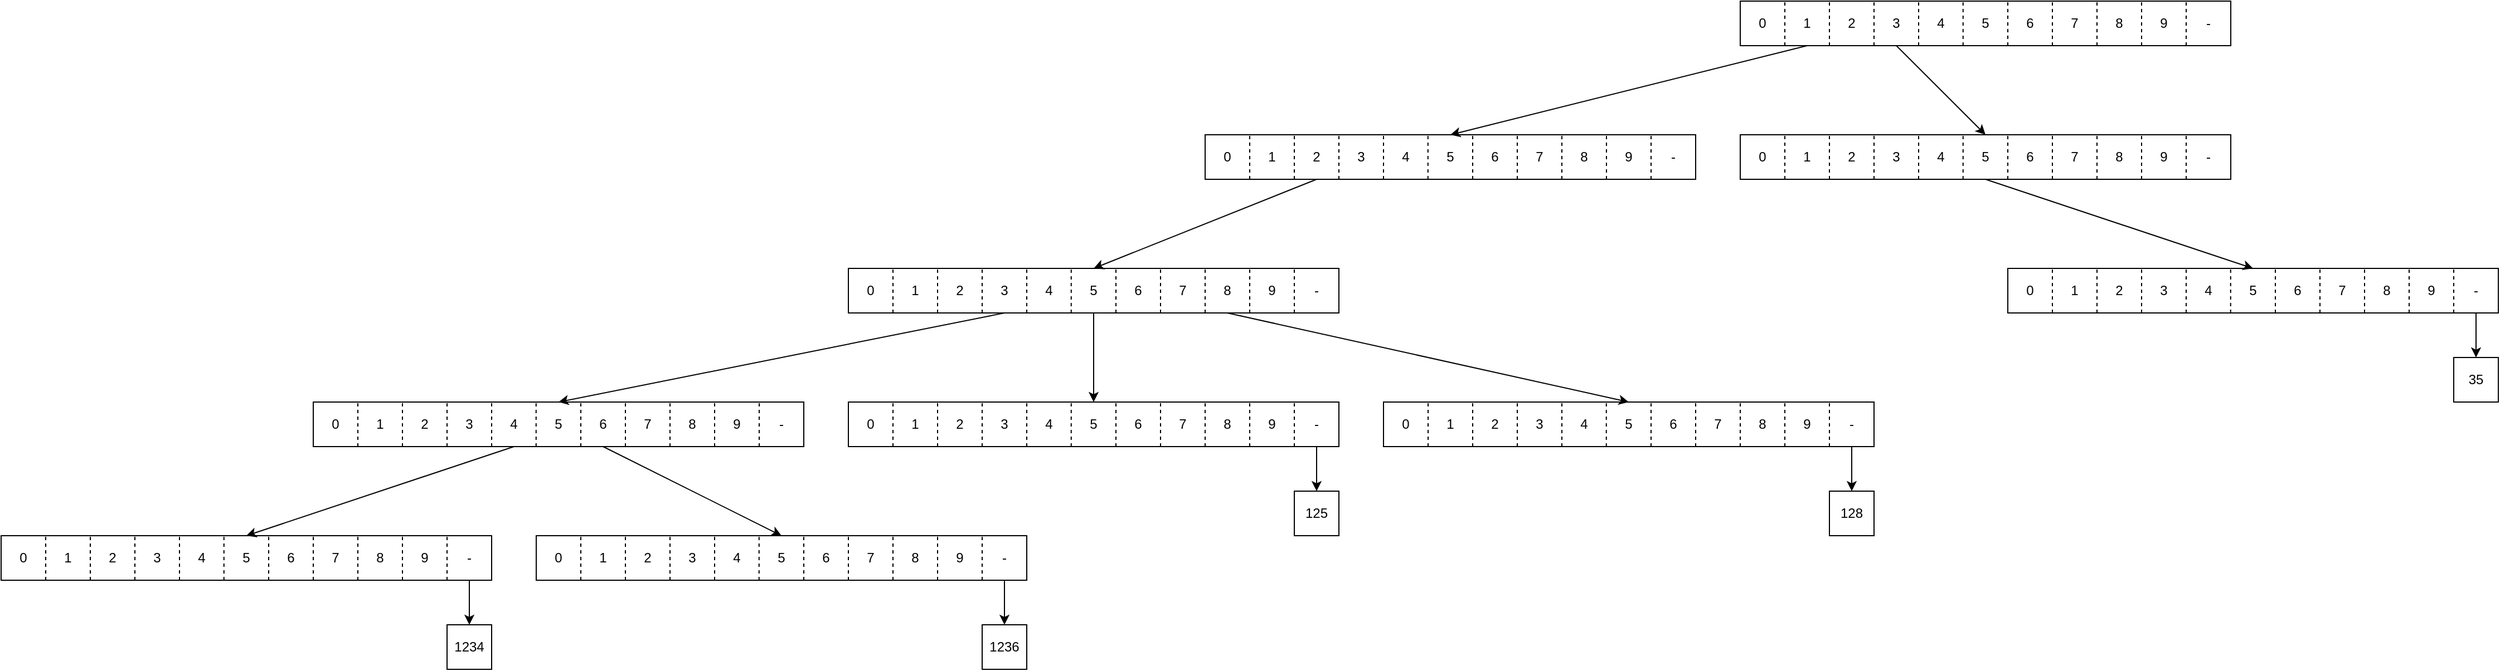 <mxfile version="14.2.4" type="device" pages="2"><diagram id="X-g0RjW06k1WQZ27mme1" name="Umetanje"><mxGraphModel dx="3072" dy="795" grid="1" gridSize="10" guides="1" tooltips="1" connect="1" arrows="1" fold="1" page="1" pageScale="1" pageWidth="827" pageHeight="1169" math="0" shadow="0"><root><mxCell id="0"/><mxCell id="1" parent="0"/><mxCell id="5aIGq2t3Ww5__3B9-6d8-1" value="" style="rounded=0;whiteSpace=wrap;html=1;" vertex="1" parent="1"><mxGeometry x="160" y="40" width="440" height="40" as="geometry"/></mxCell><mxCell id="5aIGq2t3Ww5__3B9-6d8-2" value="" style="endArrow=none;dashed=1;html=1;" edge="1" parent="1"><mxGeometry width="50" height="50" relative="1" as="geometry"><mxPoint x="200" y="80" as="sourcePoint"/><mxPoint x="200" y="40" as="targetPoint"/></mxGeometry></mxCell><mxCell id="5aIGq2t3Ww5__3B9-6d8-3" value="" style="endArrow=none;dashed=1;html=1;" edge="1" parent="1"><mxGeometry width="50" height="50" relative="1" as="geometry"><mxPoint x="240" y="80" as="sourcePoint"/><mxPoint x="240" y="40" as="targetPoint"/></mxGeometry></mxCell><mxCell id="5aIGq2t3Ww5__3B9-6d8-4" value="" style="endArrow=none;dashed=1;html=1;" edge="1" parent="1"><mxGeometry width="50" height="50" relative="1" as="geometry"><mxPoint x="280" y="80" as="sourcePoint"/><mxPoint x="280" y="40" as="targetPoint"/></mxGeometry></mxCell><mxCell id="5aIGq2t3Ww5__3B9-6d8-5" value="" style="endArrow=none;dashed=1;html=1;" edge="1" parent="1"><mxGeometry width="50" height="50" relative="1" as="geometry"><mxPoint x="320" y="80" as="sourcePoint"/><mxPoint x="320" y="40" as="targetPoint"/></mxGeometry></mxCell><mxCell id="5aIGq2t3Ww5__3B9-6d8-6" value="" style="endArrow=none;dashed=1;html=1;" edge="1" parent="1"><mxGeometry width="50" height="50" relative="1" as="geometry"><mxPoint x="359.88" y="80" as="sourcePoint"/><mxPoint x="359.88" y="40" as="targetPoint"/></mxGeometry></mxCell><mxCell id="5aIGq2t3Ww5__3B9-6d8-7" value="" style="endArrow=none;dashed=1;html=1;" edge="1" parent="1"><mxGeometry width="50" height="50" relative="1" as="geometry"><mxPoint x="400" y="80" as="sourcePoint"/><mxPoint x="400" y="40" as="targetPoint"/></mxGeometry></mxCell><mxCell id="5aIGq2t3Ww5__3B9-6d8-8" value="" style="endArrow=none;dashed=1;html=1;" edge="1" parent="1"><mxGeometry width="50" height="50" relative="1" as="geometry"><mxPoint x="440" y="80" as="sourcePoint"/><mxPoint x="440" y="40" as="targetPoint"/></mxGeometry></mxCell><mxCell id="5aIGq2t3Ww5__3B9-6d8-9" value="" style="endArrow=none;dashed=1;html=1;" edge="1" parent="1"><mxGeometry width="50" height="50" relative="1" as="geometry"><mxPoint x="480" y="80" as="sourcePoint"/><mxPoint x="480" y="40" as="targetPoint"/></mxGeometry></mxCell><mxCell id="5aIGq2t3Ww5__3B9-6d8-10" value="" style="endArrow=none;dashed=1;html=1;" edge="1" parent="1"><mxGeometry width="50" height="50" relative="1" as="geometry"><mxPoint x="520" y="80" as="sourcePoint"/><mxPoint x="520" y="40" as="targetPoint"/></mxGeometry></mxCell><mxCell id="5aIGq2t3Ww5__3B9-6d8-18" value="0" style="text;html=1;strokeColor=none;fillColor=none;align=center;verticalAlign=middle;whiteSpace=wrap;rounded=0;" vertex="1" parent="1"><mxGeometry x="160" y="40" width="40" height="40" as="geometry"/></mxCell><mxCell id="5aIGq2t3Ww5__3B9-6d8-19" value="1" style="text;html=1;strokeColor=none;fillColor=none;align=center;verticalAlign=middle;whiteSpace=wrap;rounded=0;" vertex="1" parent="1"><mxGeometry x="200" y="40" width="40" height="40" as="geometry"/></mxCell><mxCell id="5aIGq2t3Ww5__3B9-6d8-20" value="2" style="text;html=1;strokeColor=none;fillColor=none;align=center;verticalAlign=middle;whiteSpace=wrap;rounded=0;" vertex="1" parent="1"><mxGeometry x="240" y="40" width="40" height="40" as="geometry"/></mxCell><mxCell id="5aIGq2t3Ww5__3B9-6d8-21" value="3&lt;span style=&quot;color: rgba(0 , 0 , 0 , 0) ; font-family: monospace ; font-size: 0px&quot;&gt;%3CmxGraphModel%3E%3Croot%3E%3CmxCell%20id%3D%220%22%2F%3E%3CmxCell%20id%3D%221%22%20parent%3D%220%22%2F%3E%3CmxCell%20id%3D%222%22%20value%3D%222%22%20style%3D%22text%3Bhtml%3D1%3BstrokeColor%3Dnone%3BfillColor%3Dnone%3Balign%3Dcenter%3BverticalAlign%3Dmiddle%3BwhiteSpace%3Dwrap%3Brounded%3D0%3B%22%20vertex%3D%221%22%20parent%3D%221%22%3E%3CmxGeometry%20x%3D%22240%22%20y%3D%2220%22%20width%3D%2240%22%20height%3D%2220%22%20as%3D%22geometry%22%2F%3E%3C%2FmxCell%3E%3C%2Froot%3E%3C%2FmxGraphModel%3E&lt;/span&gt;" style="text;html=1;strokeColor=none;fillColor=none;align=center;verticalAlign=middle;whiteSpace=wrap;rounded=0;" vertex="1" parent="1"><mxGeometry x="280" y="40" width="40" height="40" as="geometry"/></mxCell><mxCell id="5aIGq2t3Ww5__3B9-6d8-22" value="4" style="text;html=1;strokeColor=none;fillColor=none;align=center;verticalAlign=middle;whiteSpace=wrap;rounded=0;" vertex="1" parent="1"><mxGeometry x="320" y="40" width="40" height="40" as="geometry"/></mxCell><mxCell id="5aIGq2t3Ww5__3B9-6d8-23" value="5" style="text;html=1;strokeColor=none;fillColor=none;align=center;verticalAlign=middle;whiteSpace=wrap;rounded=0;" vertex="1" parent="1"><mxGeometry x="360" y="40" width="40" height="40" as="geometry"/></mxCell><mxCell id="5aIGq2t3Ww5__3B9-6d8-24" value="6" style="text;html=1;strokeColor=none;fillColor=none;align=center;verticalAlign=middle;whiteSpace=wrap;rounded=0;" vertex="1" parent="1"><mxGeometry x="400" y="40" width="40" height="40" as="geometry"/></mxCell><mxCell id="5aIGq2t3Ww5__3B9-6d8-25" value="7" style="text;html=1;strokeColor=none;fillColor=none;align=center;verticalAlign=middle;whiteSpace=wrap;rounded=0;" vertex="1" parent="1"><mxGeometry x="440" y="40" width="40" height="40" as="geometry"/></mxCell><mxCell id="5aIGq2t3Ww5__3B9-6d8-26" value="8" style="text;html=1;strokeColor=none;fillColor=none;align=center;verticalAlign=middle;whiteSpace=wrap;rounded=0;" vertex="1" parent="1"><mxGeometry x="480" y="40" width="40" height="40" as="geometry"/></mxCell><mxCell id="5aIGq2t3Ww5__3B9-6d8-27" value="9" style="text;html=1;strokeColor=none;fillColor=none;align=center;verticalAlign=middle;whiteSpace=wrap;rounded=0;" vertex="1" parent="1"><mxGeometry x="520" y="40" width="40" height="40" as="geometry"/></mxCell><mxCell id="5aIGq2t3Ww5__3B9-6d8-114" value="" style="endArrow=none;dashed=1;html=1;" edge="1" parent="1"><mxGeometry width="50" height="50" relative="1" as="geometry"><mxPoint x="560" y="80" as="sourcePoint"/><mxPoint x="560" y="40" as="targetPoint"/></mxGeometry></mxCell><mxCell id="5aIGq2t3Ww5__3B9-6d8-115" value="-" style="text;html=1;strokeColor=none;fillColor=none;align=center;verticalAlign=middle;whiteSpace=wrap;rounded=0;" vertex="1" parent="1"><mxGeometry x="560" y="40" width="40" height="40" as="geometry"/></mxCell><mxCell id="5aIGq2t3Ww5__3B9-6d8-116" value="" style="rounded=0;whiteSpace=wrap;html=1;" vertex="1" parent="1"><mxGeometry x="160" y="160" width="440" height="40" as="geometry"/></mxCell><mxCell id="5aIGq2t3Ww5__3B9-6d8-117" value="" style="endArrow=none;dashed=1;html=1;" edge="1" parent="1"><mxGeometry width="50" height="50" relative="1" as="geometry"><mxPoint x="200" y="200" as="sourcePoint"/><mxPoint x="200" y="160" as="targetPoint"/></mxGeometry></mxCell><mxCell id="5aIGq2t3Ww5__3B9-6d8-118" value="" style="endArrow=none;dashed=1;html=1;" edge="1" parent="1"><mxGeometry width="50" height="50" relative="1" as="geometry"><mxPoint x="240" y="200" as="sourcePoint"/><mxPoint x="240" y="160" as="targetPoint"/></mxGeometry></mxCell><mxCell id="5aIGq2t3Ww5__3B9-6d8-119" value="" style="endArrow=none;dashed=1;html=1;" edge="1" parent="1"><mxGeometry width="50" height="50" relative="1" as="geometry"><mxPoint x="280" y="200" as="sourcePoint"/><mxPoint x="280" y="160" as="targetPoint"/></mxGeometry></mxCell><mxCell id="5aIGq2t3Ww5__3B9-6d8-120" value="" style="endArrow=none;dashed=1;html=1;" edge="1" parent="1"><mxGeometry width="50" height="50" relative="1" as="geometry"><mxPoint x="320" y="200" as="sourcePoint"/><mxPoint x="320" y="160" as="targetPoint"/></mxGeometry></mxCell><mxCell id="5aIGq2t3Ww5__3B9-6d8-121" value="" style="endArrow=none;dashed=1;html=1;" edge="1" parent="1"><mxGeometry width="50" height="50" relative="1" as="geometry"><mxPoint x="359.88" y="200" as="sourcePoint"/><mxPoint x="359.88" y="160" as="targetPoint"/></mxGeometry></mxCell><mxCell id="5aIGq2t3Ww5__3B9-6d8-122" value="" style="endArrow=none;dashed=1;html=1;" edge="1" parent="1"><mxGeometry width="50" height="50" relative="1" as="geometry"><mxPoint x="400" y="200" as="sourcePoint"/><mxPoint x="400" y="160" as="targetPoint"/></mxGeometry></mxCell><mxCell id="5aIGq2t3Ww5__3B9-6d8-123" value="" style="endArrow=none;dashed=1;html=1;" edge="1" parent="1"><mxGeometry width="50" height="50" relative="1" as="geometry"><mxPoint x="440" y="200" as="sourcePoint"/><mxPoint x="440" y="160" as="targetPoint"/></mxGeometry></mxCell><mxCell id="5aIGq2t3Ww5__3B9-6d8-124" value="" style="endArrow=none;dashed=1;html=1;" edge="1" parent="1"><mxGeometry width="50" height="50" relative="1" as="geometry"><mxPoint x="480" y="200" as="sourcePoint"/><mxPoint x="480" y="160" as="targetPoint"/></mxGeometry></mxCell><mxCell id="5aIGq2t3Ww5__3B9-6d8-125" value="" style="endArrow=none;dashed=1;html=1;" edge="1" parent="1"><mxGeometry width="50" height="50" relative="1" as="geometry"><mxPoint x="520" y="200" as="sourcePoint"/><mxPoint x="520" y="160" as="targetPoint"/></mxGeometry></mxCell><mxCell id="5aIGq2t3Ww5__3B9-6d8-126" value="0" style="text;html=1;strokeColor=none;fillColor=none;align=center;verticalAlign=middle;whiteSpace=wrap;rounded=0;" vertex="1" parent="1"><mxGeometry x="160" y="160" width="40" height="40" as="geometry"/></mxCell><mxCell id="5aIGq2t3Ww5__3B9-6d8-127" value="1" style="text;html=1;strokeColor=none;fillColor=none;align=center;verticalAlign=middle;whiteSpace=wrap;rounded=0;" vertex="1" parent="1"><mxGeometry x="200" y="160" width="40" height="40" as="geometry"/></mxCell><mxCell id="5aIGq2t3Ww5__3B9-6d8-128" value="2" style="text;html=1;strokeColor=none;fillColor=none;align=center;verticalAlign=middle;whiteSpace=wrap;rounded=0;" vertex="1" parent="1"><mxGeometry x="240" y="160" width="40" height="40" as="geometry"/></mxCell><mxCell id="5aIGq2t3Ww5__3B9-6d8-129" value="3&lt;span style=&quot;color: rgba(0 , 0 , 0 , 0) ; font-family: monospace ; font-size: 0px&quot;&gt;%3CmxGraphModel%3E%3Croot%3E%3CmxCell%20id%3D%220%22%2F%3E%3CmxCell%20id%3D%221%22%20parent%3D%220%22%2F%3E%3CmxCell%20id%3D%222%22%20value%3D%222%22%20style%3D%22text%3Bhtml%3D1%3BstrokeColor%3Dnone%3BfillColor%3Dnone%3Balign%3Dcenter%3BverticalAlign%3Dmiddle%3BwhiteSpace%3Dwrap%3Brounded%3D0%3B%22%20vertex%3D%221%22%20parent%3D%221%22%3E%3CmxGeometry%20x%3D%22240%22%20y%3D%2220%22%20width%3D%2240%22%20height%3D%2220%22%20as%3D%22geometry%22%2F%3E%3C%2FmxCell%3E%3C%2Froot%3E%3C%2FmxGraphModel%3E&lt;/span&gt;" style="text;html=1;strokeColor=none;fillColor=none;align=center;verticalAlign=middle;whiteSpace=wrap;rounded=0;" vertex="1" parent="1"><mxGeometry x="280" y="160" width="40" height="40" as="geometry"/></mxCell><mxCell id="5aIGq2t3Ww5__3B9-6d8-130" value="4" style="text;html=1;strokeColor=none;fillColor=none;align=center;verticalAlign=middle;whiteSpace=wrap;rounded=0;" vertex="1" parent="1"><mxGeometry x="320" y="160" width="40" height="40" as="geometry"/></mxCell><mxCell id="5aIGq2t3Ww5__3B9-6d8-131" value="5" style="text;html=1;strokeColor=none;fillColor=none;align=center;verticalAlign=middle;whiteSpace=wrap;rounded=0;" vertex="1" parent="1"><mxGeometry x="360" y="160" width="40" height="40" as="geometry"/></mxCell><mxCell id="5aIGq2t3Ww5__3B9-6d8-132" value="6" style="text;html=1;strokeColor=none;fillColor=none;align=center;verticalAlign=middle;whiteSpace=wrap;rounded=0;" vertex="1" parent="1"><mxGeometry x="400" y="160" width="40" height="40" as="geometry"/></mxCell><mxCell id="5aIGq2t3Ww5__3B9-6d8-133" value="7" style="text;html=1;strokeColor=none;fillColor=none;align=center;verticalAlign=middle;whiteSpace=wrap;rounded=0;" vertex="1" parent="1"><mxGeometry x="440" y="160" width="40" height="40" as="geometry"/></mxCell><mxCell id="5aIGq2t3Ww5__3B9-6d8-134" value="8" style="text;html=1;strokeColor=none;fillColor=none;align=center;verticalAlign=middle;whiteSpace=wrap;rounded=0;" vertex="1" parent="1"><mxGeometry x="480" y="160" width="40" height="40" as="geometry"/></mxCell><mxCell id="5aIGq2t3Ww5__3B9-6d8-135" value="9" style="text;html=1;strokeColor=none;fillColor=none;align=center;verticalAlign=middle;whiteSpace=wrap;rounded=0;" vertex="1" parent="1"><mxGeometry x="520" y="160" width="40" height="40" as="geometry"/></mxCell><mxCell id="5aIGq2t3Ww5__3B9-6d8-136" value="" style="endArrow=none;dashed=1;html=1;" edge="1" parent="1"><mxGeometry width="50" height="50" relative="1" as="geometry"><mxPoint x="560.0" y="200" as="sourcePoint"/><mxPoint x="560.0" y="160" as="targetPoint"/></mxGeometry></mxCell><mxCell id="5aIGq2t3Ww5__3B9-6d8-137" value="-" style="text;html=1;strokeColor=none;fillColor=none;align=center;verticalAlign=middle;whiteSpace=wrap;rounded=0;" vertex="1" parent="1"><mxGeometry x="560" y="160" width="40" height="40" as="geometry"/></mxCell><mxCell id="5aIGq2t3Ww5__3B9-6d8-138" value="" style="rounded=0;whiteSpace=wrap;html=1;" vertex="1" parent="1"><mxGeometry x="-320" y="160" width="440" height="40" as="geometry"/></mxCell><mxCell id="5aIGq2t3Ww5__3B9-6d8-139" value="" style="endArrow=none;dashed=1;html=1;" edge="1" parent="1"><mxGeometry width="50" height="50" relative="1" as="geometry"><mxPoint x="-280" y="200" as="sourcePoint"/><mxPoint x="-280" y="160" as="targetPoint"/></mxGeometry></mxCell><mxCell id="5aIGq2t3Ww5__3B9-6d8-140" value="" style="endArrow=none;dashed=1;html=1;" edge="1" parent="1"><mxGeometry width="50" height="50" relative="1" as="geometry"><mxPoint x="-240" y="200" as="sourcePoint"/><mxPoint x="-240" y="160" as="targetPoint"/></mxGeometry></mxCell><mxCell id="5aIGq2t3Ww5__3B9-6d8-141" value="" style="endArrow=none;dashed=1;html=1;" edge="1" parent="1"><mxGeometry width="50" height="50" relative="1" as="geometry"><mxPoint x="-200" y="200" as="sourcePoint"/><mxPoint x="-200" y="160" as="targetPoint"/></mxGeometry></mxCell><mxCell id="5aIGq2t3Ww5__3B9-6d8-142" value="" style="endArrow=none;dashed=1;html=1;" edge="1" parent="1"><mxGeometry width="50" height="50" relative="1" as="geometry"><mxPoint x="-160" y="200" as="sourcePoint"/><mxPoint x="-160" y="160" as="targetPoint"/></mxGeometry></mxCell><mxCell id="5aIGq2t3Ww5__3B9-6d8-143" value="" style="endArrow=none;dashed=1;html=1;" edge="1" parent="1"><mxGeometry width="50" height="50" relative="1" as="geometry"><mxPoint x="-120.12" y="200" as="sourcePoint"/><mxPoint x="-120.12" y="160" as="targetPoint"/></mxGeometry></mxCell><mxCell id="5aIGq2t3Ww5__3B9-6d8-144" value="" style="endArrow=none;dashed=1;html=1;" edge="1" parent="1"><mxGeometry width="50" height="50" relative="1" as="geometry"><mxPoint x="-80" y="200" as="sourcePoint"/><mxPoint x="-80" y="160" as="targetPoint"/></mxGeometry></mxCell><mxCell id="5aIGq2t3Ww5__3B9-6d8-145" value="" style="endArrow=none;dashed=1;html=1;" edge="1" parent="1"><mxGeometry width="50" height="50" relative="1" as="geometry"><mxPoint x="-40" y="200" as="sourcePoint"/><mxPoint x="-40" y="160" as="targetPoint"/></mxGeometry></mxCell><mxCell id="5aIGq2t3Ww5__3B9-6d8-146" value="" style="endArrow=none;dashed=1;html=1;" edge="1" parent="1"><mxGeometry width="50" height="50" relative="1" as="geometry"><mxPoint y="200" as="sourcePoint"/><mxPoint y="160" as="targetPoint"/></mxGeometry></mxCell><mxCell id="5aIGq2t3Ww5__3B9-6d8-147" value="" style="endArrow=none;dashed=1;html=1;" edge="1" parent="1"><mxGeometry width="50" height="50" relative="1" as="geometry"><mxPoint x="40" y="200" as="sourcePoint"/><mxPoint x="40" y="160" as="targetPoint"/></mxGeometry></mxCell><mxCell id="5aIGq2t3Ww5__3B9-6d8-148" value="0" style="text;html=1;strokeColor=none;fillColor=none;align=center;verticalAlign=middle;whiteSpace=wrap;rounded=0;" vertex="1" parent="1"><mxGeometry x="-320" y="160" width="40" height="40" as="geometry"/></mxCell><mxCell id="5aIGq2t3Ww5__3B9-6d8-149" value="1" style="text;html=1;strokeColor=none;fillColor=none;align=center;verticalAlign=middle;whiteSpace=wrap;rounded=0;" vertex="1" parent="1"><mxGeometry x="-280" y="160" width="40" height="40" as="geometry"/></mxCell><mxCell id="5aIGq2t3Ww5__3B9-6d8-150" value="2" style="text;html=1;strokeColor=none;fillColor=none;align=center;verticalAlign=middle;whiteSpace=wrap;rounded=0;" vertex="1" parent="1"><mxGeometry x="-240" y="160" width="40" height="40" as="geometry"/></mxCell><mxCell id="5aIGq2t3Ww5__3B9-6d8-151" value="3&lt;span style=&quot;color: rgba(0 , 0 , 0 , 0) ; font-family: monospace ; font-size: 0px&quot;&gt;%3CmxGraphModel%3E%3Croot%3E%3CmxCell%20id%3D%220%22%2F%3E%3CmxCell%20id%3D%221%22%20parent%3D%220%22%2F%3E%3CmxCell%20id%3D%222%22%20value%3D%222%22%20style%3D%22text%3Bhtml%3D1%3BstrokeColor%3Dnone%3BfillColor%3Dnone%3Balign%3Dcenter%3BverticalAlign%3Dmiddle%3BwhiteSpace%3Dwrap%3Brounded%3D0%3B%22%20vertex%3D%221%22%20parent%3D%221%22%3E%3CmxGeometry%20x%3D%22240%22%20y%3D%2220%22%20width%3D%2240%22%20height%3D%2220%22%20as%3D%22geometry%22%2F%3E%3C%2FmxCell%3E%3C%2Froot%3E%3C%2FmxGraphModel%3E&lt;/span&gt;" style="text;html=1;strokeColor=none;fillColor=none;align=center;verticalAlign=middle;whiteSpace=wrap;rounded=0;" vertex="1" parent="1"><mxGeometry x="-200" y="160" width="40" height="40" as="geometry"/></mxCell><mxCell id="5aIGq2t3Ww5__3B9-6d8-152" value="4" style="text;html=1;strokeColor=none;fillColor=none;align=center;verticalAlign=middle;whiteSpace=wrap;rounded=0;" vertex="1" parent="1"><mxGeometry x="-160" y="160" width="40" height="40" as="geometry"/></mxCell><mxCell id="5aIGq2t3Ww5__3B9-6d8-153" value="5" style="text;html=1;strokeColor=none;fillColor=none;align=center;verticalAlign=middle;whiteSpace=wrap;rounded=0;" vertex="1" parent="1"><mxGeometry x="-120" y="160" width="40" height="40" as="geometry"/></mxCell><mxCell id="5aIGq2t3Ww5__3B9-6d8-154" value="6" style="text;html=1;strokeColor=none;fillColor=none;align=center;verticalAlign=middle;whiteSpace=wrap;rounded=0;" vertex="1" parent="1"><mxGeometry x="-80" y="160" width="40" height="40" as="geometry"/></mxCell><mxCell id="5aIGq2t3Ww5__3B9-6d8-155" value="7" style="text;html=1;strokeColor=none;fillColor=none;align=center;verticalAlign=middle;whiteSpace=wrap;rounded=0;" vertex="1" parent="1"><mxGeometry x="-40" y="160" width="40" height="40" as="geometry"/></mxCell><mxCell id="5aIGq2t3Ww5__3B9-6d8-156" value="8" style="text;html=1;strokeColor=none;fillColor=none;align=center;verticalAlign=middle;whiteSpace=wrap;rounded=0;" vertex="1" parent="1"><mxGeometry y="160" width="40" height="40" as="geometry"/></mxCell><mxCell id="5aIGq2t3Ww5__3B9-6d8-157" value="9" style="text;html=1;strokeColor=none;fillColor=none;align=center;verticalAlign=middle;whiteSpace=wrap;rounded=0;" vertex="1" parent="1"><mxGeometry x="40" y="160" width="40" height="40" as="geometry"/></mxCell><mxCell id="5aIGq2t3Ww5__3B9-6d8-158" value="" style="endArrow=none;dashed=1;html=1;" edge="1" parent="1"><mxGeometry width="50" height="50" relative="1" as="geometry"><mxPoint x="80.0" y="200" as="sourcePoint"/><mxPoint x="80.0" y="160" as="targetPoint"/></mxGeometry></mxCell><mxCell id="5aIGq2t3Ww5__3B9-6d8-159" value="-" style="text;html=1;strokeColor=none;fillColor=none;align=center;verticalAlign=middle;whiteSpace=wrap;rounded=0;" vertex="1" parent="1"><mxGeometry x="80" y="160" width="40" height="40" as="geometry"/></mxCell><mxCell id="5aIGq2t3Ww5__3B9-6d8-160" value="" style="rounded=0;whiteSpace=wrap;html=1;" vertex="1" parent="1"><mxGeometry x="400" y="280" width="440" height="40" as="geometry"/></mxCell><mxCell id="5aIGq2t3Ww5__3B9-6d8-161" value="" style="endArrow=none;dashed=1;html=1;" edge="1" parent="1"><mxGeometry width="50" height="50" relative="1" as="geometry"><mxPoint x="440" y="320" as="sourcePoint"/><mxPoint x="440" y="280" as="targetPoint"/></mxGeometry></mxCell><mxCell id="5aIGq2t3Ww5__3B9-6d8-162" value="" style="endArrow=none;dashed=1;html=1;" edge="1" parent="1"><mxGeometry width="50" height="50" relative="1" as="geometry"><mxPoint x="480" y="320" as="sourcePoint"/><mxPoint x="480" y="280" as="targetPoint"/></mxGeometry></mxCell><mxCell id="5aIGq2t3Ww5__3B9-6d8-163" value="" style="endArrow=none;dashed=1;html=1;" edge="1" parent="1"><mxGeometry width="50" height="50" relative="1" as="geometry"><mxPoint x="520" y="320" as="sourcePoint"/><mxPoint x="520" y="280" as="targetPoint"/></mxGeometry></mxCell><mxCell id="5aIGq2t3Ww5__3B9-6d8-164" value="" style="endArrow=none;dashed=1;html=1;" edge="1" parent="1"><mxGeometry width="50" height="50" relative="1" as="geometry"><mxPoint x="560" y="320" as="sourcePoint"/><mxPoint x="560" y="280" as="targetPoint"/></mxGeometry></mxCell><mxCell id="5aIGq2t3Ww5__3B9-6d8-165" value="" style="endArrow=none;dashed=1;html=1;" edge="1" parent="1"><mxGeometry width="50" height="50" relative="1" as="geometry"><mxPoint x="599.88" y="320" as="sourcePoint"/><mxPoint x="599.88" y="280" as="targetPoint"/></mxGeometry></mxCell><mxCell id="5aIGq2t3Ww5__3B9-6d8-166" value="" style="endArrow=none;dashed=1;html=1;" edge="1" parent="1"><mxGeometry width="50" height="50" relative="1" as="geometry"><mxPoint x="640" y="320" as="sourcePoint"/><mxPoint x="640" y="280" as="targetPoint"/></mxGeometry></mxCell><mxCell id="5aIGq2t3Ww5__3B9-6d8-167" value="" style="endArrow=none;dashed=1;html=1;" edge="1" parent="1"><mxGeometry width="50" height="50" relative="1" as="geometry"><mxPoint x="680" y="320" as="sourcePoint"/><mxPoint x="680" y="280" as="targetPoint"/></mxGeometry></mxCell><mxCell id="5aIGq2t3Ww5__3B9-6d8-168" value="" style="endArrow=none;dashed=1;html=1;" edge="1" parent="1"><mxGeometry width="50" height="50" relative="1" as="geometry"><mxPoint x="720" y="320" as="sourcePoint"/><mxPoint x="720" y="280" as="targetPoint"/></mxGeometry></mxCell><mxCell id="5aIGq2t3Ww5__3B9-6d8-169" value="" style="endArrow=none;dashed=1;html=1;" edge="1" parent="1"><mxGeometry width="50" height="50" relative="1" as="geometry"><mxPoint x="760" y="320" as="sourcePoint"/><mxPoint x="760" y="280" as="targetPoint"/></mxGeometry></mxCell><mxCell id="5aIGq2t3Ww5__3B9-6d8-170" value="0" style="text;html=1;strokeColor=none;fillColor=none;align=center;verticalAlign=middle;whiteSpace=wrap;rounded=0;" vertex="1" parent="1"><mxGeometry x="400" y="280" width="40" height="40" as="geometry"/></mxCell><mxCell id="5aIGq2t3Ww5__3B9-6d8-171" value="1" style="text;html=1;strokeColor=none;fillColor=none;align=center;verticalAlign=middle;whiteSpace=wrap;rounded=0;" vertex="1" parent="1"><mxGeometry x="440" y="280" width="40" height="40" as="geometry"/></mxCell><mxCell id="5aIGq2t3Ww5__3B9-6d8-172" value="2" style="text;html=1;strokeColor=none;fillColor=none;align=center;verticalAlign=middle;whiteSpace=wrap;rounded=0;" vertex="1" parent="1"><mxGeometry x="480" y="280" width="40" height="40" as="geometry"/></mxCell><mxCell id="5aIGq2t3Ww5__3B9-6d8-173" value="3&lt;span style=&quot;color: rgba(0 , 0 , 0 , 0) ; font-family: monospace ; font-size: 0px&quot;&gt;%3CmxGraphModel%3E%3Croot%3E%3CmxCell%20id%3D%220%22%2F%3E%3CmxCell%20id%3D%221%22%20parent%3D%220%22%2F%3E%3CmxCell%20id%3D%222%22%20value%3D%222%22%20style%3D%22text%3Bhtml%3D1%3BstrokeColor%3Dnone%3BfillColor%3Dnone%3Balign%3Dcenter%3BverticalAlign%3Dmiddle%3BwhiteSpace%3Dwrap%3Brounded%3D0%3B%22%20vertex%3D%221%22%20parent%3D%221%22%3E%3CmxGeometry%20x%3D%22240%22%20y%3D%2220%22%20width%3D%2240%22%20height%3D%2220%22%20as%3D%22geometry%22%2F%3E%3C%2FmxCell%3E%3C%2Froot%3E%3C%2FmxGraphModel%3E&lt;/span&gt;" style="text;html=1;strokeColor=none;fillColor=none;align=center;verticalAlign=middle;whiteSpace=wrap;rounded=0;" vertex="1" parent="1"><mxGeometry x="520" y="280" width="40" height="40" as="geometry"/></mxCell><mxCell id="5aIGq2t3Ww5__3B9-6d8-174" value="4" style="text;html=1;strokeColor=none;fillColor=none;align=center;verticalAlign=middle;whiteSpace=wrap;rounded=0;" vertex="1" parent="1"><mxGeometry x="560" y="280" width="40" height="40" as="geometry"/></mxCell><mxCell id="5aIGq2t3Ww5__3B9-6d8-175" value="5" style="text;html=1;strokeColor=none;fillColor=none;align=center;verticalAlign=middle;whiteSpace=wrap;rounded=0;" vertex="1" parent="1"><mxGeometry x="600" y="280" width="40" height="40" as="geometry"/></mxCell><mxCell id="5aIGq2t3Ww5__3B9-6d8-176" value="6" style="text;html=1;strokeColor=none;fillColor=none;align=center;verticalAlign=middle;whiteSpace=wrap;rounded=0;" vertex="1" parent="1"><mxGeometry x="640" y="280" width="40" height="40" as="geometry"/></mxCell><mxCell id="5aIGq2t3Ww5__3B9-6d8-177" value="7" style="text;html=1;strokeColor=none;fillColor=none;align=center;verticalAlign=middle;whiteSpace=wrap;rounded=0;" vertex="1" parent="1"><mxGeometry x="680" y="280" width="40" height="40" as="geometry"/></mxCell><mxCell id="5aIGq2t3Ww5__3B9-6d8-178" value="8" style="text;html=1;strokeColor=none;fillColor=none;align=center;verticalAlign=middle;whiteSpace=wrap;rounded=0;" vertex="1" parent="1"><mxGeometry x="720" y="280" width="40" height="40" as="geometry"/></mxCell><mxCell id="5aIGq2t3Ww5__3B9-6d8-179" value="9" style="text;html=1;strokeColor=none;fillColor=none;align=center;verticalAlign=middle;whiteSpace=wrap;rounded=0;" vertex="1" parent="1"><mxGeometry x="760" y="280" width="40" height="40" as="geometry"/></mxCell><mxCell id="5aIGq2t3Ww5__3B9-6d8-180" value="" style="endArrow=none;dashed=1;html=1;" edge="1" parent="1"><mxGeometry width="50" height="50" relative="1" as="geometry"><mxPoint x="800" y="320" as="sourcePoint"/><mxPoint x="800" y="280" as="targetPoint"/></mxGeometry></mxCell><mxCell id="5aIGq2t3Ww5__3B9-6d8-181" value="-" style="text;html=1;strokeColor=none;fillColor=none;align=center;verticalAlign=middle;whiteSpace=wrap;rounded=0;" vertex="1" parent="1"><mxGeometry x="800" y="280" width="40" height="40" as="geometry"/></mxCell><mxCell id="5aIGq2t3Ww5__3B9-6d8-182" value="" style="rounded=0;whiteSpace=wrap;html=1;" vertex="1" parent="1"><mxGeometry x="-160" y="400" width="440" height="40" as="geometry"/></mxCell><mxCell id="5aIGq2t3Ww5__3B9-6d8-183" value="" style="endArrow=none;dashed=1;html=1;" edge="1" parent="1"><mxGeometry width="50" height="50" relative="1" as="geometry"><mxPoint x="-120.0" y="440" as="sourcePoint"/><mxPoint x="-120.0" y="400" as="targetPoint"/></mxGeometry></mxCell><mxCell id="5aIGq2t3Ww5__3B9-6d8-184" value="" style="endArrow=none;dashed=1;html=1;" edge="1" parent="1"><mxGeometry width="50" height="50" relative="1" as="geometry"><mxPoint x="-80.0" y="440" as="sourcePoint"/><mxPoint x="-80.0" y="400" as="targetPoint"/></mxGeometry></mxCell><mxCell id="5aIGq2t3Ww5__3B9-6d8-185" value="" style="endArrow=none;dashed=1;html=1;" edge="1" parent="1"><mxGeometry width="50" height="50" relative="1" as="geometry"><mxPoint x="-40.0" y="440" as="sourcePoint"/><mxPoint x="-40.0" y="400" as="targetPoint"/></mxGeometry></mxCell><mxCell id="5aIGq2t3Ww5__3B9-6d8-186" value="" style="endArrow=none;dashed=1;html=1;" edge="1" parent="1"><mxGeometry width="50" height="50" relative="1" as="geometry"><mxPoint x="-2.274e-13" y="440" as="sourcePoint"/><mxPoint x="-2.274e-13" y="400" as="targetPoint"/></mxGeometry></mxCell><mxCell id="5aIGq2t3Ww5__3B9-6d8-187" value="" style="endArrow=none;dashed=1;html=1;" edge="1" parent="1"><mxGeometry width="50" height="50" relative="1" as="geometry"><mxPoint x="39.88" y="440" as="sourcePoint"/><mxPoint x="39.88" y="400" as="targetPoint"/></mxGeometry></mxCell><mxCell id="5aIGq2t3Ww5__3B9-6d8-188" value="" style="endArrow=none;dashed=1;html=1;" edge="1" parent="1"><mxGeometry width="50" height="50" relative="1" as="geometry"><mxPoint x="80.0" y="440" as="sourcePoint"/><mxPoint x="80.0" y="400" as="targetPoint"/></mxGeometry></mxCell><mxCell id="5aIGq2t3Ww5__3B9-6d8-189" value="" style="endArrow=none;dashed=1;html=1;" edge="1" parent="1"><mxGeometry width="50" height="50" relative="1" as="geometry"><mxPoint x="120.0" y="440" as="sourcePoint"/><mxPoint x="120.0" y="400" as="targetPoint"/></mxGeometry></mxCell><mxCell id="5aIGq2t3Ww5__3B9-6d8-190" value="" style="endArrow=none;dashed=1;html=1;" edge="1" parent="1"><mxGeometry width="50" height="50" relative="1" as="geometry"><mxPoint x="160.0" y="440" as="sourcePoint"/><mxPoint x="160.0" y="400" as="targetPoint"/></mxGeometry></mxCell><mxCell id="5aIGq2t3Ww5__3B9-6d8-191" value="" style="endArrow=none;dashed=1;html=1;" edge="1" parent="1"><mxGeometry width="50" height="50" relative="1" as="geometry"><mxPoint x="200" y="440" as="sourcePoint"/><mxPoint x="200" y="400" as="targetPoint"/></mxGeometry></mxCell><mxCell id="5aIGq2t3Ww5__3B9-6d8-192" value="0" style="text;html=1;strokeColor=none;fillColor=none;align=center;verticalAlign=middle;whiteSpace=wrap;rounded=0;" vertex="1" parent="1"><mxGeometry x="-160" y="400" width="40" height="40" as="geometry"/></mxCell><mxCell id="5aIGq2t3Ww5__3B9-6d8-193" value="1" style="text;html=1;strokeColor=none;fillColor=none;align=center;verticalAlign=middle;whiteSpace=wrap;rounded=0;" vertex="1" parent="1"><mxGeometry x="-120" y="400" width="40" height="40" as="geometry"/></mxCell><mxCell id="5aIGq2t3Ww5__3B9-6d8-194" value="2" style="text;html=1;strokeColor=none;fillColor=none;align=center;verticalAlign=middle;whiteSpace=wrap;rounded=0;" vertex="1" parent="1"><mxGeometry x="-80" y="400" width="40" height="40" as="geometry"/></mxCell><mxCell id="5aIGq2t3Ww5__3B9-6d8-195" value="3&lt;span style=&quot;color: rgba(0 , 0 , 0 , 0) ; font-family: monospace ; font-size: 0px&quot;&gt;%3CmxGraphModel%3E%3Croot%3E%3CmxCell%20id%3D%220%22%2F%3E%3CmxCell%20id%3D%221%22%20parent%3D%220%22%2F%3E%3CmxCell%20id%3D%222%22%20value%3D%222%22%20style%3D%22text%3Bhtml%3D1%3BstrokeColor%3Dnone%3BfillColor%3Dnone%3Balign%3Dcenter%3BverticalAlign%3Dmiddle%3BwhiteSpace%3Dwrap%3Brounded%3D0%3B%22%20vertex%3D%221%22%20parent%3D%221%22%3E%3CmxGeometry%20x%3D%22240%22%20y%3D%2220%22%20width%3D%2240%22%20height%3D%2220%22%20as%3D%22geometry%22%2F%3E%3C%2FmxCell%3E%3C%2Froot%3E%3C%2FmxGraphModel%3E&lt;/span&gt;" style="text;html=1;strokeColor=none;fillColor=none;align=center;verticalAlign=middle;whiteSpace=wrap;rounded=0;" vertex="1" parent="1"><mxGeometry x="-40" y="400" width="40" height="40" as="geometry"/></mxCell><mxCell id="5aIGq2t3Ww5__3B9-6d8-196" value="4" style="text;html=1;strokeColor=none;fillColor=none;align=center;verticalAlign=middle;whiteSpace=wrap;rounded=0;" vertex="1" parent="1"><mxGeometry y="400" width="40" height="40" as="geometry"/></mxCell><mxCell id="5aIGq2t3Ww5__3B9-6d8-197" value="5" style="text;html=1;strokeColor=none;fillColor=none;align=center;verticalAlign=middle;whiteSpace=wrap;rounded=0;" vertex="1" parent="1"><mxGeometry x="40" y="400" width="40" height="40" as="geometry"/></mxCell><mxCell id="5aIGq2t3Ww5__3B9-6d8-198" value="6" style="text;html=1;strokeColor=none;fillColor=none;align=center;verticalAlign=middle;whiteSpace=wrap;rounded=0;" vertex="1" parent="1"><mxGeometry x="80" y="400" width="40" height="40" as="geometry"/></mxCell><mxCell id="5aIGq2t3Ww5__3B9-6d8-199" value="7" style="text;html=1;strokeColor=none;fillColor=none;align=center;verticalAlign=middle;whiteSpace=wrap;rounded=0;" vertex="1" parent="1"><mxGeometry x="120" y="400" width="40" height="40" as="geometry"/></mxCell><mxCell id="5aIGq2t3Ww5__3B9-6d8-200" value="8" style="text;html=1;strokeColor=none;fillColor=none;align=center;verticalAlign=middle;whiteSpace=wrap;rounded=0;" vertex="1" parent="1"><mxGeometry x="160" y="400" width="40" height="40" as="geometry"/></mxCell><mxCell id="5aIGq2t3Ww5__3B9-6d8-201" value="9" style="text;html=1;strokeColor=none;fillColor=none;align=center;verticalAlign=middle;whiteSpace=wrap;rounded=0;" vertex="1" parent="1"><mxGeometry x="200" y="400" width="40" height="40" as="geometry"/></mxCell><mxCell id="5aIGq2t3Ww5__3B9-6d8-202" value="" style="endArrow=none;dashed=1;html=1;" edge="1" parent="1"><mxGeometry width="50" height="50" relative="1" as="geometry"><mxPoint x="240" y="440" as="sourcePoint"/><mxPoint x="240" y="400" as="targetPoint"/></mxGeometry></mxCell><mxCell id="5aIGq2t3Ww5__3B9-6d8-203" value="-" style="text;html=1;strokeColor=none;fillColor=none;align=center;verticalAlign=middle;whiteSpace=wrap;rounded=0;" vertex="1" parent="1"><mxGeometry x="240" y="400" width="40" height="40" as="geometry"/></mxCell><mxCell id="5aIGq2t3Ww5__3B9-6d8-204" value="" style="rounded=0;whiteSpace=wrap;html=1;" vertex="1" parent="1"><mxGeometry x="-640" y="280" width="440" height="40" as="geometry"/></mxCell><mxCell id="5aIGq2t3Ww5__3B9-6d8-205" value="" style="endArrow=none;dashed=1;html=1;" edge="1" parent="1"><mxGeometry width="50" height="50" relative="1" as="geometry"><mxPoint x="-600.0" y="320" as="sourcePoint"/><mxPoint x="-600.0" y="280" as="targetPoint"/></mxGeometry></mxCell><mxCell id="5aIGq2t3Ww5__3B9-6d8-206" value="" style="endArrow=none;dashed=1;html=1;" edge="1" parent="1"><mxGeometry width="50" height="50" relative="1" as="geometry"><mxPoint x="-560.0" y="320" as="sourcePoint"/><mxPoint x="-560.0" y="280" as="targetPoint"/></mxGeometry></mxCell><mxCell id="5aIGq2t3Ww5__3B9-6d8-207" value="" style="endArrow=none;dashed=1;html=1;" edge="1" parent="1"><mxGeometry width="50" height="50" relative="1" as="geometry"><mxPoint x="-520" y="320" as="sourcePoint"/><mxPoint x="-520" y="280" as="targetPoint"/></mxGeometry></mxCell><mxCell id="5aIGq2t3Ww5__3B9-6d8-208" value="" style="endArrow=none;dashed=1;html=1;" edge="1" parent="1"><mxGeometry width="50" height="50" relative="1" as="geometry"><mxPoint x="-480" y="320" as="sourcePoint"/><mxPoint x="-480" y="280" as="targetPoint"/></mxGeometry></mxCell><mxCell id="5aIGq2t3Ww5__3B9-6d8-209" value="" style="endArrow=none;dashed=1;html=1;" edge="1" parent="1"><mxGeometry width="50" height="50" relative="1" as="geometry"><mxPoint x="-440.12" y="320" as="sourcePoint"/><mxPoint x="-440.12" y="280" as="targetPoint"/></mxGeometry></mxCell><mxCell id="5aIGq2t3Ww5__3B9-6d8-210" value="" style="endArrow=none;dashed=1;html=1;" edge="1" parent="1"><mxGeometry width="50" height="50" relative="1" as="geometry"><mxPoint x="-400" y="320" as="sourcePoint"/><mxPoint x="-400" y="280" as="targetPoint"/></mxGeometry></mxCell><mxCell id="5aIGq2t3Ww5__3B9-6d8-211" value="" style="endArrow=none;dashed=1;html=1;" edge="1" parent="1"><mxGeometry width="50" height="50" relative="1" as="geometry"><mxPoint x="-360" y="320" as="sourcePoint"/><mxPoint x="-360" y="280" as="targetPoint"/></mxGeometry></mxCell><mxCell id="5aIGq2t3Ww5__3B9-6d8-212" value="" style="endArrow=none;dashed=1;html=1;" edge="1" parent="1"><mxGeometry width="50" height="50" relative="1" as="geometry"><mxPoint x="-320" y="320" as="sourcePoint"/><mxPoint x="-320" y="280" as="targetPoint"/></mxGeometry></mxCell><mxCell id="5aIGq2t3Ww5__3B9-6d8-213" value="" style="endArrow=none;dashed=1;html=1;" edge="1" parent="1"><mxGeometry width="50" height="50" relative="1" as="geometry"><mxPoint x="-280" y="320" as="sourcePoint"/><mxPoint x="-280" y="280" as="targetPoint"/></mxGeometry></mxCell><mxCell id="5aIGq2t3Ww5__3B9-6d8-214" value="0" style="text;html=1;strokeColor=none;fillColor=none;align=center;verticalAlign=middle;whiteSpace=wrap;rounded=0;" vertex="1" parent="1"><mxGeometry x="-640" y="280" width="40" height="40" as="geometry"/></mxCell><mxCell id="5aIGq2t3Ww5__3B9-6d8-215" value="1" style="text;html=1;strokeColor=none;fillColor=none;align=center;verticalAlign=middle;whiteSpace=wrap;rounded=0;" vertex="1" parent="1"><mxGeometry x="-600" y="280" width="40" height="40" as="geometry"/></mxCell><mxCell id="5aIGq2t3Ww5__3B9-6d8-216" value="2" style="text;html=1;strokeColor=none;fillColor=none;align=center;verticalAlign=middle;whiteSpace=wrap;rounded=0;" vertex="1" parent="1"><mxGeometry x="-560" y="280" width="40" height="40" as="geometry"/></mxCell><mxCell id="5aIGq2t3Ww5__3B9-6d8-217" value="3&lt;span style=&quot;color: rgba(0 , 0 , 0 , 0) ; font-family: monospace ; font-size: 0px&quot;&gt;%3CmxGraphModel%3E%3Croot%3E%3CmxCell%20id%3D%220%22%2F%3E%3CmxCell%20id%3D%221%22%20parent%3D%220%22%2F%3E%3CmxCell%20id%3D%222%22%20value%3D%222%22%20style%3D%22text%3Bhtml%3D1%3BstrokeColor%3Dnone%3BfillColor%3Dnone%3Balign%3Dcenter%3BverticalAlign%3Dmiddle%3BwhiteSpace%3Dwrap%3Brounded%3D0%3B%22%20vertex%3D%221%22%20parent%3D%221%22%3E%3CmxGeometry%20x%3D%22240%22%20y%3D%2220%22%20width%3D%2240%22%20height%3D%2220%22%20as%3D%22geometry%22%2F%3E%3C%2FmxCell%3E%3C%2Froot%3E%3C%2FmxGraphModel%3E&lt;/span&gt;" style="text;html=1;strokeColor=none;fillColor=none;align=center;verticalAlign=middle;whiteSpace=wrap;rounded=0;" vertex="1" parent="1"><mxGeometry x="-520" y="280" width="40" height="40" as="geometry"/></mxCell><mxCell id="5aIGq2t3Ww5__3B9-6d8-218" value="4" style="text;html=1;strokeColor=none;fillColor=none;align=center;verticalAlign=middle;whiteSpace=wrap;rounded=0;" vertex="1" parent="1"><mxGeometry x="-480" y="280" width="40" height="40" as="geometry"/></mxCell><mxCell id="5aIGq2t3Ww5__3B9-6d8-219" value="5" style="text;html=1;strokeColor=none;fillColor=none;align=center;verticalAlign=middle;whiteSpace=wrap;rounded=0;" vertex="1" parent="1"><mxGeometry x="-440" y="280" width="40" height="40" as="geometry"/></mxCell><mxCell id="5aIGq2t3Ww5__3B9-6d8-220" value="6" style="text;html=1;strokeColor=none;fillColor=none;align=center;verticalAlign=middle;whiteSpace=wrap;rounded=0;" vertex="1" parent="1"><mxGeometry x="-400" y="280" width="40" height="40" as="geometry"/></mxCell><mxCell id="5aIGq2t3Ww5__3B9-6d8-221" value="7" style="text;html=1;strokeColor=none;fillColor=none;align=center;verticalAlign=middle;whiteSpace=wrap;rounded=0;" vertex="1" parent="1"><mxGeometry x="-360" y="280" width="40" height="40" as="geometry"/></mxCell><mxCell id="5aIGq2t3Ww5__3B9-6d8-222" value="8" style="text;html=1;strokeColor=none;fillColor=none;align=center;verticalAlign=middle;whiteSpace=wrap;rounded=0;" vertex="1" parent="1"><mxGeometry x="-320" y="280" width="40" height="40" as="geometry"/></mxCell><mxCell id="5aIGq2t3Ww5__3B9-6d8-223" value="9" style="text;html=1;strokeColor=none;fillColor=none;align=center;verticalAlign=middle;whiteSpace=wrap;rounded=0;" vertex="1" parent="1"><mxGeometry x="-280" y="280" width="40" height="40" as="geometry"/></mxCell><mxCell id="5aIGq2t3Ww5__3B9-6d8-224" value="" style="endArrow=none;dashed=1;html=1;" edge="1" parent="1"><mxGeometry width="50" height="50" relative="1" as="geometry"><mxPoint x="-240" y="320" as="sourcePoint"/><mxPoint x="-240" y="280" as="targetPoint"/></mxGeometry></mxCell><mxCell id="5aIGq2t3Ww5__3B9-6d8-225" value="-" style="text;html=1;strokeColor=none;fillColor=none;align=center;verticalAlign=middle;whiteSpace=wrap;rounded=0;" vertex="1" parent="1"><mxGeometry x="-240" y="280" width="40" height="40" as="geometry"/></mxCell><mxCell id="5aIGq2t3Ww5__3B9-6d8-226" value="" style="endArrow=classic;html=1;exitX=0.5;exitY=1;exitDx=0;exitDy=0;entryX=0.5;entryY=0;entryDx=0;entryDy=0;" edge="1" parent="1" source="5aIGq2t3Ww5__3B9-6d8-19" target="5aIGq2t3Ww5__3B9-6d8-153"><mxGeometry width="50" height="50" relative="1" as="geometry"><mxPoint x="-80" y="130" as="sourcePoint"/><mxPoint x="-30" y="80" as="targetPoint"/></mxGeometry></mxCell><mxCell id="5aIGq2t3Ww5__3B9-6d8-227" value="" style="endArrow=classic;html=1;exitX=0.5;exitY=1;exitDx=0;exitDy=0;entryX=0.5;entryY=0;entryDx=0;entryDy=0;" edge="1" parent="1" source="5aIGq2t3Ww5__3B9-6d8-150" target="5aIGq2t3Ww5__3B9-6d8-219"><mxGeometry width="50" height="50" relative="1" as="geometry"><mxPoint x="-500" y="220" as="sourcePoint"/><mxPoint x="-450" y="170" as="targetPoint"/></mxGeometry></mxCell><mxCell id="5aIGq2t3Ww5__3B9-6d8-228" value="" style="rounded=0;whiteSpace=wrap;html=1;" vertex="1" parent="1"><mxGeometry x="-640" y="400" width="440" height="40" as="geometry"/></mxCell><mxCell id="5aIGq2t3Ww5__3B9-6d8-229" value="" style="endArrow=none;dashed=1;html=1;" edge="1" parent="1"><mxGeometry width="50" height="50" relative="1" as="geometry"><mxPoint x="-600.0" y="440" as="sourcePoint"/><mxPoint x="-600.0" y="400" as="targetPoint"/></mxGeometry></mxCell><mxCell id="5aIGq2t3Ww5__3B9-6d8-230" value="" style="endArrow=none;dashed=1;html=1;" edge="1" parent="1"><mxGeometry width="50" height="50" relative="1" as="geometry"><mxPoint x="-560.0" y="440" as="sourcePoint"/><mxPoint x="-560.0" y="400" as="targetPoint"/></mxGeometry></mxCell><mxCell id="5aIGq2t3Ww5__3B9-6d8-231" value="" style="endArrow=none;dashed=1;html=1;" edge="1" parent="1"><mxGeometry width="50" height="50" relative="1" as="geometry"><mxPoint x="-520.0" y="440" as="sourcePoint"/><mxPoint x="-520.0" y="400" as="targetPoint"/></mxGeometry></mxCell><mxCell id="5aIGq2t3Ww5__3B9-6d8-232" value="" style="endArrow=none;dashed=1;html=1;" edge="1" parent="1"><mxGeometry width="50" height="50" relative="1" as="geometry"><mxPoint x="-480.0" y="440" as="sourcePoint"/><mxPoint x="-480.0" y="400" as="targetPoint"/></mxGeometry></mxCell><mxCell id="5aIGq2t3Ww5__3B9-6d8-233" value="" style="endArrow=none;dashed=1;html=1;" edge="1" parent="1"><mxGeometry width="50" height="50" relative="1" as="geometry"><mxPoint x="-440.12" y="440" as="sourcePoint"/><mxPoint x="-440.12" y="400" as="targetPoint"/></mxGeometry></mxCell><mxCell id="5aIGq2t3Ww5__3B9-6d8-234" value="" style="endArrow=none;dashed=1;html=1;" edge="1" parent="1"><mxGeometry width="50" height="50" relative="1" as="geometry"><mxPoint x="-400" y="440" as="sourcePoint"/><mxPoint x="-400" y="400" as="targetPoint"/></mxGeometry></mxCell><mxCell id="5aIGq2t3Ww5__3B9-6d8-235" value="" style="endArrow=none;dashed=1;html=1;" edge="1" parent="1"><mxGeometry width="50" height="50" relative="1" as="geometry"><mxPoint x="-360" y="440" as="sourcePoint"/><mxPoint x="-360" y="400" as="targetPoint"/></mxGeometry></mxCell><mxCell id="5aIGq2t3Ww5__3B9-6d8-236" value="" style="endArrow=none;dashed=1;html=1;" edge="1" parent="1"><mxGeometry width="50" height="50" relative="1" as="geometry"><mxPoint x="-320" y="440" as="sourcePoint"/><mxPoint x="-320" y="400" as="targetPoint"/></mxGeometry></mxCell><mxCell id="5aIGq2t3Ww5__3B9-6d8-237" value="" style="endArrow=none;dashed=1;html=1;" edge="1" parent="1"><mxGeometry width="50" height="50" relative="1" as="geometry"><mxPoint x="-280" y="440" as="sourcePoint"/><mxPoint x="-280" y="400" as="targetPoint"/></mxGeometry></mxCell><mxCell id="5aIGq2t3Ww5__3B9-6d8-238" value="0" style="text;html=1;strokeColor=none;fillColor=none;align=center;verticalAlign=middle;whiteSpace=wrap;rounded=0;" vertex="1" parent="1"><mxGeometry x="-640" y="400" width="40" height="40" as="geometry"/></mxCell><mxCell id="5aIGq2t3Ww5__3B9-6d8-239" value="1" style="text;html=1;strokeColor=none;fillColor=none;align=center;verticalAlign=middle;whiteSpace=wrap;rounded=0;" vertex="1" parent="1"><mxGeometry x="-600" y="400" width="40" height="40" as="geometry"/></mxCell><mxCell id="5aIGq2t3Ww5__3B9-6d8-240" value="2" style="text;html=1;strokeColor=none;fillColor=none;align=center;verticalAlign=middle;whiteSpace=wrap;rounded=0;" vertex="1" parent="1"><mxGeometry x="-560" y="400" width="40" height="40" as="geometry"/></mxCell><mxCell id="5aIGq2t3Ww5__3B9-6d8-241" value="3&lt;span style=&quot;color: rgba(0 , 0 , 0 , 0) ; font-family: monospace ; font-size: 0px&quot;&gt;%3CmxGraphModel%3E%3Croot%3E%3CmxCell%20id%3D%220%22%2F%3E%3CmxCell%20id%3D%221%22%20parent%3D%220%22%2F%3E%3CmxCell%20id%3D%222%22%20value%3D%222%22%20style%3D%22text%3Bhtml%3D1%3BstrokeColor%3Dnone%3BfillColor%3Dnone%3Balign%3Dcenter%3BverticalAlign%3Dmiddle%3BwhiteSpace%3Dwrap%3Brounded%3D0%3B%22%20vertex%3D%221%22%20parent%3D%221%22%3E%3CmxGeometry%20x%3D%22240%22%20y%3D%2220%22%20width%3D%2240%22%20height%3D%2220%22%20as%3D%22geometry%22%2F%3E%3C%2FmxCell%3E%3C%2Froot%3E%3C%2FmxGraphModel%3E&lt;/span&gt;" style="text;html=1;strokeColor=none;fillColor=none;align=center;verticalAlign=middle;whiteSpace=wrap;rounded=0;" vertex="1" parent="1"><mxGeometry x="-520" y="400" width="40" height="40" as="geometry"/></mxCell><mxCell id="5aIGq2t3Ww5__3B9-6d8-242" value="4" style="text;html=1;strokeColor=none;fillColor=none;align=center;verticalAlign=middle;whiteSpace=wrap;rounded=0;" vertex="1" parent="1"><mxGeometry x="-480" y="400" width="40" height="40" as="geometry"/></mxCell><mxCell id="5aIGq2t3Ww5__3B9-6d8-243" value="5" style="text;html=1;strokeColor=none;fillColor=none;align=center;verticalAlign=middle;whiteSpace=wrap;rounded=0;" vertex="1" parent="1"><mxGeometry x="-440" y="400" width="40" height="40" as="geometry"/></mxCell><mxCell id="5aIGq2t3Ww5__3B9-6d8-244" value="6" style="text;html=1;strokeColor=none;fillColor=none;align=center;verticalAlign=middle;whiteSpace=wrap;rounded=0;" vertex="1" parent="1"><mxGeometry x="-400" y="400" width="40" height="40" as="geometry"/></mxCell><mxCell id="5aIGq2t3Ww5__3B9-6d8-245" value="7" style="text;html=1;strokeColor=none;fillColor=none;align=center;verticalAlign=middle;whiteSpace=wrap;rounded=0;" vertex="1" parent="1"><mxGeometry x="-360" y="400" width="40" height="40" as="geometry"/></mxCell><mxCell id="5aIGq2t3Ww5__3B9-6d8-246" value="8" style="text;html=1;strokeColor=none;fillColor=none;align=center;verticalAlign=middle;whiteSpace=wrap;rounded=0;" vertex="1" parent="1"><mxGeometry x="-320" y="400" width="40" height="40" as="geometry"/></mxCell><mxCell id="5aIGq2t3Ww5__3B9-6d8-247" value="9" style="text;html=1;strokeColor=none;fillColor=none;align=center;verticalAlign=middle;whiteSpace=wrap;rounded=0;" vertex="1" parent="1"><mxGeometry x="-280" y="400" width="40" height="40" as="geometry"/></mxCell><mxCell id="5aIGq2t3Ww5__3B9-6d8-248" value="" style="endArrow=none;dashed=1;html=1;" edge="1" parent="1"><mxGeometry width="50" height="50" relative="1" as="geometry"><mxPoint x="-240" y="440" as="sourcePoint"/><mxPoint x="-240" y="400" as="targetPoint"/></mxGeometry></mxCell><mxCell id="5aIGq2t3Ww5__3B9-6d8-249" value="-" style="text;html=1;strokeColor=none;fillColor=none;align=center;verticalAlign=middle;whiteSpace=wrap;rounded=0;" vertex="1" parent="1"><mxGeometry x="-240" y="400" width="40" height="40" as="geometry"/></mxCell><mxCell id="5aIGq2t3Ww5__3B9-6d8-250" value="" style="rounded=0;whiteSpace=wrap;html=1;" vertex="1" parent="1"><mxGeometry x="-1120" y="400" width="440" height="40" as="geometry"/></mxCell><mxCell id="5aIGq2t3Ww5__3B9-6d8-251" value="" style="endArrow=none;dashed=1;html=1;" edge="1" parent="1"><mxGeometry width="50" height="50" relative="1" as="geometry"><mxPoint x="-1080.0" y="440" as="sourcePoint"/><mxPoint x="-1080.0" y="400" as="targetPoint"/></mxGeometry></mxCell><mxCell id="5aIGq2t3Ww5__3B9-6d8-252" value="" style="endArrow=none;dashed=1;html=1;" edge="1" parent="1"><mxGeometry width="50" height="50" relative="1" as="geometry"><mxPoint x="-1040.0" y="440" as="sourcePoint"/><mxPoint x="-1040.0" y="400" as="targetPoint"/></mxGeometry></mxCell><mxCell id="5aIGq2t3Ww5__3B9-6d8-253" value="" style="endArrow=none;dashed=1;html=1;" edge="1" parent="1"><mxGeometry width="50" height="50" relative="1" as="geometry"><mxPoint x="-1000.0" y="440" as="sourcePoint"/><mxPoint x="-1000.0" y="400" as="targetPoint"/></mxGeometry></mxCell><mxCell id="5aIGq2t3Ww5__3B9-6d8-254" value="" style="endArrow=none;dashed=1;html=1;" edge="1" parent="1"><mxGeometry width="50" height="50" relative="1" as="geometry"><mxPoint x="-960.0" y="440" as="sourcePoint"/><mxPoint x="-960.0" y="400" as="targetPoint"/></mxGeometry></mxCell><mxCell id="5aIGq2t3Ww5__3B9-6d8-255" value="" style="endArrow=none;dashed=1;html=1;" edge="1" parent="1"><mxGeometry width="50" height="50" relative="1" as="geometry"><mxPoint x="-920.12" y="440" as="sourcePoint"/><mxPoint x="-920.12" y="400" as="targetPoint"/></mxGeometry></mxCell><mxCell id="5aIGq2t3Ww5__3B9-6d8-256" value="" style="endArrow=none;dashed=1;html=1;" edge="1" parent="1"><mxGeometry width="50" height="50" relative="1" as="geometry"><mxPoint x="-880" y="440" as="sourcePoint"/><mxPoint x="-880" y="400" as="targetPoint"/></mxGeometry></mxCell><mxCell id="5aIGq2t3Ww5__3B9-6d8-257" value="" style="endArrow=none;dashed=1;html=1;" edge="1" parent="1"><mxGeometry width="50" height="50" relative="1" as="geometry"><mxPoint x="-840" y="440" as="sourcePoint"/><mxPoint x="-840" y="400" as="targetPoint"/></mxGeometry></mxCell><mxCell id="5aIGq2t3Ww5__3B9-6d8-258" value="" style="endArrow=none;dashed=1;html=1;" edge="1" parent="1"><mxGeometry width="50" height="50" relative="1" as="geometry"><mxPoint x="-800" y="440" as="sourcePoint"/><mxPoint x="-800" y="400" as="targetPoint"/></mxGeometry></mxCell><mxCell id="5aIGq2t3Ww5__3B9-6d8-259" value="" style="endArrow=none;dashed=1;html=1;" edge="1" parent="1"><mxGeometry width="50" height="50" relative="1" as="geometry"><mxPoint x="-760.0" y="440" as="sourcePoint"/><mxPoint x="-760.0" y="400" as="targetPoint"/></mxGeometry></mxCell><mxCell id="5aIGq2t3Ww5__3B9-6d8-260" value="0" style="text;html=1;strokeColor=none;fillColor=none;align=center;verticalAlign=middle;whiteSpace=wrap;rounded=0;" vertex="1" parent="1"><mxGeometry x="-1120" y="400" width="40" height="40" as="geometry"/></mxCell><mxCell id="5aIGq2t3Ww5__3B9-6d8-261" value="1" style="text;html=1;strokeColor=none;fillColor=none;align=center;verticalAlign=middle;whiteSpace=wrap;rounded=0;" vertex="1" parent="1"><mxGeometry x="-1080" y="400" width="40" height="40" as="geometry"/></mxCell><mxCell id="5aIGq2t3Ww5__3B9-6d8-262" value="2" style="text;html=1;strokeColor=none;fillColor=none;align=center;verticalAlign=middle;whiteSpace=wrap;rounded=0;" vertex="1" parent="1"><mxGeometry x="-1040" y="400" width="40" height="40" as="geometry"/></mxCell><mxCell id="5aIGq2t3Ww5__3B9-6d8-263" value="3&lt;span style=&quot;color: rgba(0 , 0 , 0 , 0) ; font-family: monospace ; font-size: 0px&quot;&gt;%3CmxGraphModel%3E%3Croot%3E%3CmxCell%20id%3D%220%22%2F%3E%3CmxCell%20id%3D%221%22%20parent%3D%220%22%2F%3E%3CmxCell%20id%3D%222%22%20value%3D%222%22%20style%3D%22text%3Bhtml%3D1%3BstrokeColor%3Dnone%3BfillColor%3Dnone%3Balign%3Dcenter%3BverticalAlign%3Dmiddle%3BwhiteSpace%3Dwrap%3Brounded%3D0%3B%22%20vertex%3D%221%22%20parent%3D%221%22%3E%3CmxGeometry%20x%3D%22240%22%20y%3D%2220%22%20width%3D%2240%22%20height%3D%2220%22%20as%3D%22geometry%22%2F%3E%3C%2FmxCell%3E%3C%2Froot%3E%3C%2FmxGraphModel%3E&lt;/span&gt;" style="text;html=1;strokeColor=none;fillColor=none;align=center;verticalAlign=middle;whiteSpace=wrap;rounded=0;" vertex="1" parent="1"><mxGeometry x="-1000" y="400" width="40" height="40" as="geometry"/></mxCell><mxCell id="5aIGq2t3Ww5__3B9-6d8-264" value="4" style="text;html=1;strokeColor=none;fillColor=none;align=center;verticalAlign=middle;whiteSpace=wrap;rounded=0;" vertex="1" parent="1"><mxGeometry x="-960" y="400" width="40" height="40" as="geometry"/></mxCell><mxCell id="5aIGq2t3Ww5__3B9-6d8-265" value="5" style="text;html=1;strokeColor=none;fillColor=none;align=center;verticalAlign=middle;whiteSpace=wrap;rounded=0;" vertex="1" parent="1"><mxGeometry x="-920" y="400" width="40" height="40" as="geometry"/></mxCell><mxCell id="5aIGq2t3Ww5__3B9-6d8-266" value="6" style="text;html=1;strokeColor=none;fillColor=none;align=center;verticalAlign=middle;whiteSpace=wrap;rounded=0;" vertex="1" parent="1"><mxGeometry x="-880" y="400" width="40" height="40" as="geometry"/></mxCell><mxCell id="5aIGq2t3Ww5__3B9-6d8-267" value="7" style="text;html=1;strokeColor=none;fillColor=none;align=center;verticalAlign=middle;whiteSpace=wrap;rounded=0;" vertex="1" parent="1"><mxGeometry x="-840" y="400" width="40" height="40" as="geometry"/></mxCell><mxCell id="5aIGq2t3Ww5__3B9-6d8-268" value="8" style="text;html=1;strokeColor=none;fillColor=none;align=center;verticalAlign=middle;whiteSpace=wrap;rounded=0;" vertex="1" parent="1"><mxGeometry x="-800" y="400" width="40" height="40" as="geometry"/></mxCell><mxCell id="5aIGq2t3Ww5__3B9-6d8-269" value="9" style="text;html=1;strokeColor=none;fillColor=none;align=center;verticalAlign=middle;whiteSpace=wrap;rounded=0;" vertex="1" parent="1"><mxGeometry x="-760" y="400" width="40" height="40" as="geometry"/></mxCell><mxCell id="5aIGq2t3Ww5__3B9-6d8-270" value="" style="endArrow=none;dashed=1;html=1;" edge="1" parent="1"><mxGeometry width="50" height="50" relative="1" as="geometry"><mxPoint x="-720.0" y="440" as="sourcePoint"/><mxPoint x="-720.0" y="400" as="targetPoint"/></mxGeometry></mxCell><mxCell id="5aIGq2t3Ww5__3B9-6d8-271" value="-" style="text;html=1;strokeColor=none;fillColor=none;align=center;verticalAlign=middle;whiteSpace=wrap;rounded=0;" vertex="1" parent="1"><mxGeometry x="-720" y="400" width="40" height="40" as="geometry"/></mxCell><mxCell id="5aIGq2t3Ww5__3B9-6d8-272" value="" style="rounded=0;whiteSpace=wrap;html=1;" vertex="1" parent="1"><mxGeometry x="-1400" y="520" width="440" height="40" as="geometry"/></mxCell><mxCell id="5aIGq2t3Ww5__3B9-6d8-273" value="" style="endArrow=none;dashed=1;html=1;" edge="1" parent="1"><mxGeometry width="50" height="50" relative="1" as="geometry"><mxPoint x="-1360" y="560" as="sourcePoint"/><mxPoint x="-1360" y="520" as="targetPoint"/></mxGeometry></mxCell><mxCell id="5aIGq2t3Ww5__3B9-6d8-274" value="" style="endArrow=none;dashed=1;html=1;" edge="1" parent="1"><mxGeometry width="50" height="50" relative="1" as="geometry"><mxPoint x="-1320" y="560" as="sourcePoint"/><mxPoint x="-1320" y="520" as="targetPoint"/></mxGeometry></mxCell><mxCell id="5aIGq2t3Ww5__3B9-6d8-275" value="" style="endArrow=none;dashed=1;html=1;" edge="1" parent="1"><mxGeometry width="50" height="50" relative="1" as="geometry"><mxPoint x="-1280" y="560" as="sourcePoint"/><mxPoint x="-1280" y="520" as="targetPoint"/></mxGeometry></mxCell><mxCell id="5aIGq2t3Ww5__3B9-6d8-276" value="" style="endArrow=none;dashed=1;html=1;" edge="1" parent="1"><mxGeometry width="50" height="50" relative="1" as="geometry"><mxPoint x="-1240" y="560" as="sourcePoint"/><mxPoint x="-1240" y="520" as="targetPoint"/></mxGeometry></mxCell><mxCell id="5aIGq2t3Ww5__3B9-6d8-277" value="" style="endArrow=none;dashed=1;html=1;" edge="1" parent="1"><mxGeometry width="50" height="50" relative="1" as="geometry"><mxPoint x="-1200.12" y="560" as="sourcePoint"/><mxPoint x="-1200.12" y="520" as="targetPoint"/></mxGeometry></mxCell><mxCell id="5aIGq2t3Ww5__3B9-6d8-278" value="" style="endArrow=none;dashed=1;html=1;" edge="1" parent="1"><mxGeometry width="50" height="50" relative="1" as="geometry"><mxPoint x="-1160" y="560" as="sourcePoint"/><mxPoint x="-1160" y="520" as="targetPoint"/></mxGeometry></mxCell><mxCell id="5aIGq2t3Ww5__3B9-6d8-279" value="" style="endArrow=none;dashed=1;html=1;" edge="1" parent="1"><mxGeometry width="50" height="50" relative="1" as="geometry"><mxPoint x="-1120" y="560" as="sourcePoint"/><mxPoint x="-1120" y="520" as="targetPoint"/></mxGeometry></mxCell><mxCell id="5aIGq2t3Ww5__3B9-6d8-280" value="" style="endArrow=none;dashed=1;html=1;" edge="1" parent="1"><mxGeometry width="50" height="50" relative="1" as="geometry"><mxPoint x="-1080" y="560" as="sourcePoint"/><mxPoint x="-1080" y="520" as="targetPoint"/></mxGeometry></mxCell><mxCell id="5aIGq2t3Ww5__3B9-6d8-281" value="" style="endArrow=none;dashed=1;html=1;" edge="1" parent="1"><mxGeometry width="50" height="50" relative="1" as="geometry"><mxPoint x="-1040" y="560" as="sourcePoint"/><mxPoint x="-1040" y="520" as="targetPoint"/></mxGeometry></mxCell><mxCell id="5aIGq2t3Ww5__3B9-6d8-282" value="0" style="text;html=1;strokeColor=none;fillColor=none;align=center;verticalAlign=middle;whiteSpace=wrap;rounded=0;" vertex="1" parent="1"><mxGeometry x="-1400" y="520" width="40" height="40" as="geometry"/></mxCell><mxCell id="5aIGq2t3Ww5__3B9-6d8-283" value="1" style="text;html=1;strokeColor=none;fillColor=none;align=center;verticalAlign=middle;whiteSpace=wrap;rounded=0;" vertex="1" parent="1"><mxGeometry x="-1360" y="520" width="40" height="40" as="geometry"/></mxCell><mxCell id="5aIGq2t3Ww5__3B9-6d8-284" value="2" style="text;html=1;strokeColor=none;fillColor=none;align=center;verticalAlign=middle;whiteSpace=wrap;rounded=0;" vertex="1" parent="1"><mxGeometry x="-1320" y="520" width="40" height="40" as="geometry"/></mxCell><mxCell id="5aIGq2t3Ww5__3B9-6d8-285" value="3&lt;span style=&quot;color: rgba(0 , 0 , 0 , 0) ; font-family: monospace ; font-size: 0px&quot;&gt;%3CmxGraphModel%3E%3Croot%3E%3CmxCell%20id%3D%220%22%2F%3E%3CmxCell%20id%3D%221%22%20parent%3D%220%22%2F%3E%3CmxCell%20id%3D%222%22%20value%3D%222%22%20style%3D%22text%3Bhtml%3D1%3BstrokeColor%3Dnone%3BfillColor%3Dnone%3Balign%3Dcenter%3BverticalAlign%3Dmiddle%3BwhiteSpace%3Dwrap%3Brounded%3D0%3B%22%20vertex%3D%221%22%20parent%3D%221%22%3E%3CmxGeometry%20x%3D%22240%22%20y%3D%2220%22%20width%3D%2240%22%20height%3D%2220%22%20as%3D%22geometry%22%2F%3E%3C%2FmxCell%3E%3C%2Froot%3E%3C%2FmxGraphModel%3E&lt;/span&gt;" style="text;html=1;strokeColor=none;fillColor=none;align=center;verticalAlign=middle;whiteSpace=wrap;rounded=0;" vertex="1" parent="1"><mxGeometry x="-1280" y="520" width="40" height="40" as="geometry"/></mxCell><mxCell id="5aIGq2t3Ww5__3B9-6d8-286" value="4" style="text;html=1;strokeColor=none;fillColor=none;align=center;verticalAlign=middle;whiteSpace=wrap;rounded=0;" vertex="1" parent="1"><mxGeometry x="-1240" y="520" width="40" height="40" as="geometry"/></mxCell><mxCell id="5aIGq2t3Ww5__3B9-6d8-287" value="5" style="text;html=1;strokeColor=none;fillColor=none;align=center;verticalAlign=middle;whiteSpace=wrap;rounded=0;" vertex="1" parent="1"><mxGeometry x="-1200" y="520" width="40" height="40" as="geometry"/></mxCell><mxCell id="5aIGq2t3Ww5__3B9-6d8-288" value="6" style="text;html=1;strokeColor=none;fillColor=none;align=center;verticalAlign=middle;whiteSpace=wrap;rounded=0;" vertex="1" parent="1"><mxGeometry x="-1160" y="520" width="40" height="40" as="geometry"/></mxCell><mxCell id="5aIGq2t3Ww5__3B9-6d8-289" value="7" style="text;html=1;strokeColor=none;fillColor=none;align=center;verticalAlign=middle;whiteSpace=wrap;rounded=0;" vertex="1" parent="1"><mxGeometry x="-1120" y="520" width="40" height="40" as="geometry"/></mxCell><mxCell id="5aIGq2t3Ww5__3B9-6d8-290" value="8" style="text;html=1;strokeColor=none;fillColor=none;align=center;verticalAlign=middle;whiteSpace=wrap;rounded=0;" vertex="1" parent="1"><mxGeometry x="-1080" y="520" width="40" height="40" as="geometry"/></mxCell><mxCell id="5aIGq2t3Ww5__3B9-6d8-291" value="9" style="text;html=1;strokeColor=none;fillColor=none;align=center;verticalAlign=middle;whiteSpace=wrap;rounded=0;" vertex="1" parent="1"><mxGeometry x="-1040" y="520" width="40" height="40" as="geometry"/></mxCell><mxCell id="5aIGq2t3Ww5__3B9-6d8-292" value="" style="endArrow=none;dashed=1;html=1;" edge="1" parent="1"><mxGeometry width="50" height="50" relative="1" as="geometry"><mxPoint x="-1000" y="560" as="sourcePoint"/><mxPoint x="-1000" y="520" as="targetPoint"/></mxGeometry></mxCell><mxCell id="5aIGq2t3Ww5__3B9-6d8-293" value="-" style="text;html=1;strokeColor=none;fillColor=none;align=center;verticalAlign=middle;whiteSpace=wrap;rounded=0;" vertex="1" parent="1"><mxGeometry x="-1000" y="520" width="40" height="40" as="geometry"/></mxCell><mxCell id="5aIGq2t3Ww5__3B9-6d8-294" value="" style="rounded=0;whiteSpace=wrap;html=1;" vertex="1" parent="1"><mxGeometry x="-920" y="520" width="440" height="40" as="geometry"/></mxCell><mxCell id="5aIGq2t3Ww5__3B9-6d8-295" value="" style="endArrow=none;dashed=1;html=1;" edge="1" parent="1"><mxGeometry width="50" height="50" relative="1" as="geometry"><mxPoint x="-880" y="560" as="sourcePoint"/><mxPoint x="-880" y="520" as="targetPoint"/></mxGeometry></mxCell><mxCell id="5aIGq2t3Ww5__3B9-6d8-296" value="" style="endArrow=none;dashed=1;html=1;" edge="1" parent="1"><mxGeometry width="50" height="50" relative="1" as="geometry"><mxPoint x="-840" y="560" as="sourcePoint"/><mxPoint x="-840" y="520" as="targetPoint"/></mxGeometry></mxCell><mxCell id="5aIGq2t3Ww5__3B9-6d8-297" value="" style="endArrow=none;dashed=1;html=1;" edge="1" parent="1"><mxGeometry width="50" height="50" relative="1" as="geometry"><mxPoint x="-800" y="560" as="sourcePoint"/><mxPoint x="-800" y="520" as="targetPoint"/></mxGeometry></mxCell><mxCell id="5aIGq2t3Ww5__3B9-6d8-298" value="" style="endArrow=none;dashed=1;html=1;" edge="1" parent="1"><mxGeometry width="50" height="50" relative="1" as="geometry"><mxPoint x="-760" y="560" as="sourcePoint"/><mxPoint x="-760" y="520" as="targetPoint"/></mxGeometry></mxCell><mxCell id="5aIGq2t3Ww5__3B9-6d8-299" value="" style="endArrow=none;dashed=1;html=1;" edge="1" parent="1"><mxGeometry width="50" height="50" relative="1" as="geometry"><mxPoint x="-720.12" y="560" as="sourcePoint"/><mxPoint x="-720.12" y="520" as="targetPoint"/></mxGeometry></mxCell><mxCell id="5aIGq2t3Ww5__3B9-6d8-300" value="" style="endArrow=none;dashed=1;html=1;" edge="1" parent="1"><mxGeometry width="50" height="50" relative="1" as="geometry"><mxPoint x="-680" y="560" as="sourcePoint"/><mxPoint x="-680" y="520" as="targetPoint"/></mxGeometry></mxCell><mxCell id="5aIGq2t3Ww5__3B9-6d8-301" value="" style="endArrow=none;dashed=1;html=1;" edge="1" parent="1"><mxGeometry width="50" height="50" relative="1" as="geometry"><mxPoint x="-640" y="560" as="sourcePoint"/><mxPoint x="-640" y="520" as="targetPoint"/></mxGeometry></mxCell><mxCell id="5aIGq2t3Ww5__3B9-6d8-302" value="" style="endArrow=none;dashed=1;html=1;" edge="1" parent="1"><mxGeometry width="50" height="50" relative="1" as="geometry"><mxPoint x="-600" y="560" as="sourcePoint"/><mxPoint x="-600" y="520" as="targetPoint"/></mxGeometry></mxCell><mxCell id="5aIGq2t3Ww5__3B9-6d8-303" value="" style="endArrow=none;dashed=1;html=1;" edge="1" parent="1"><mxGeometry width="50" height="50" relative="1" as="geometry"><mxPoint x="-560" y="560" as="sourcePoint"/><mxPoint x="-560" y="520" as="targetPoint"/></mxGeometry></mxCell><mxCell id="5aIGq2t3Ww5__3B9-6d8-304" value="0" style="text;html=1;strokeColor=none;fillColor=none;align=center;verticalAlign=middle;whiteSpace=wrap;rounded=0;" vertex="1" parent="1"><mxGeometry x="-920" y="520" width="40" height="40" as="geometry"/></mxCell><mxCell id="5aIGq2t3Ww5__3B9-6d8-305" value="1" style="text;html=1;strokeColor=none;fillColor=none;align=center;verticalAlign=middle;whiteSpace=wrap;rounded=0;" vertex="1" parent="1"><mxGeometry x="-880" y="520" width="40" height="40" as="geometry"/></mxCell><mxCell id="5aIGq2t3Ww5__3B9-6d8-306" value="2" style="text;html=1;strokeColor=none;fillColor=none;align=center;verticalAlign=middle;whiteSpace=wrap;rounded=0;" vertex="1" parent="1"><mxGeometry x="-840" y="520" width="40" height="40" as="geometry"/></mxCell><mxCell id="5aIGq2t3Ww5__3B9-6d8-307" value="3&lt;span style=&quot;color: rgba(0 , 0 , 0 , 0) ; font-family: monospace ; font-size: 0px&quot;&gt;%3CmxGraphModel%3E%3Croot%3E%3CmxCell%20id%3D%220%22%2F%3E%3CmxCell%20id%3D%221%22%20parent%3D%220%22%2F%3E%3CmxCell%20id%3D%222%22%20value%3D%222%22%20style%3D%22text%3Bhtml%3D1%3BstrokeColor%3Dnone%3BfillColor%3Dnone%3Balign%3Dcenter%3BverticalAlign%3Dmiddle%3BwhiteSpace%3Dwrap%3Brounded%3D0%3B%22%20vertex%3D%221%22%20parent%3D%221%22%3E%3CmxGeometry%20x%3D%22240%22%20y%3D%2220%22%20width%3D%2240%22%20height%3D%2220%22%20as%3D%22geometry%22%2F%3E%3C%2FmxCell%3E%3C%2Froot%3E%3C%2FmxGraphModel%3E&lt;/span&gt;" style="text;html=1;strokeColor=none;fillColor=none;align=center;verticalAlign=middle;whiteSpace=wrap;rounded=0;" vertex="1" parent="1"><mxGeometry x="-800" y="520" width="40" height="40" as="geometry"/></mxCell><mxCell id="5aIGq2t3Ww5__3B9-6d8-308" value="4" style="text;html=1;strokeColor=none;fillColor=none;align=center;verticalAlign=middle;whiteSpace=wrap;rounded=0;" vertex="1" parent="1"><mxGeometry x="-760" y="520" width="40" height="40" as="geometry"/></mxCell><mxCell id="5aIGq2t3Ww5__3B9-6d8-309" value="5" style="text;html=1;strokeColor=none;fillColor=none;align=center;verticalAlign=middle;whiteSpace=wrap;rounded=0;" vertex="1" parent="1"><mxGeometry x="-720" y="520" width="40" height="40" as="geometry"/></mxCell><mxCell id="5aIGq2t3Ww5__3B9-6d8-310" value="6" style="text;html=1;strokeColor=none;fillColor=none;align=center;verticalAlign=middle;whiteSpace=wrap;rounded=0;" vertex="1" parent="1"><mxGeometry x="-680" y="520" width="40" height="40" as="geometry"/></mxCell><mxCell id="5aIGq2t3Ww5__3B9-6d8-311" value="7" style="text;html=1;strokeColor=none;fillColor=none;align=center;verticalAlign=middle;whiteSpace=wrap;rounded=0;" vertex="1" parent="1"><mxGeometry x="-640" y="520" width="40" height="40" as="geometry"/></mxCell><mxCell id="5aIGq2t3Ww5__3B9-6d8-312" value="8" style="text;html=1;strokeColor=none;fillColor=none;align=center;verticalAlign=middle;whiteSpace=wrap;rounded=0;" vertex="1" parent="1"><mxGeometry x="-600" y="520" width="40" height="40" as="geometry"/></mxCell><mxCell id="5aIGq2t3Ww5__3B9-6d8-313" value="9" style="text;html=1;strokeColor=none;fillColor=none;align=center;verticalAlign=middle;whiteSpace=wrap;rounded=0;" vertex="1" parent="1"><mxGeometry x="-560" y="520" width="40" height="40" as="geometry"/></mxCell><mxCell id="5aIGq2t3Ww5__3B9-6d8-314" value="" style="endArrow=none;dashed=1;html=1;" edge="1" parent="1"><mxGeometry width="50" height="50" relative="1" as="geometry"><mxPoint x="-520" y="560" as="sourcePoint"/><mxPoint x="-520" y="520" as="targetPoint"/></mxGeometry></mxCell><mxCell id="5aIGq2t3Ww5__3B9-6d8-315" value="-" style="text;html=1;strokeColor=none;fillColor=none;align=center;verticalAlign=middle;whiteSpace=wrap;rounded=0;" vertex="1" parent="1"><mxGeometry x="-520" y="520" width="40" height="40" as="geometry"/></mxCell><mxCell id="5aIGq2t3Ww5__3B9-6d8-316" value="" style="endArrow=classic;html=1;exitX=0.5;exitY=1;exitDx=0;exitDy=0;entryX=0.5;entryY=0;entryDx=0;entryDy=0;" edge="1" parent="1" source="5aIGq2t3Ww5__3B9-6d8-21" target="5aIGq2t3Ww5__3B9-6d8-131"><mxGeometry width="50" height="50" relative="1" as="geometry"><mxPoint x="370" y="150" as="sourcePoint"/><mxPoint x="420" y="100" as="targetPoint"/></mxGeometry></mxCell><mxCell id="5aIGq2t3Ww5__3B9-6d8-317" value="" style="endArrow=classic;html=1;exitX=0.5;exitY=1;exitDx=0;exitDy=0;entryX=0.5;entryY=0;entryDx=0;entryDy=0;" edge="1" parent="1" source="5aIGq2t3Ww5__3B9-6d8-131" target="5aIGq2t3Ww5__3B9-6d8-175"><mxGeometry width="50" height="50" relative="1" as="geometry"><mxPoint x="220" y="320" as="sourcePoint"/><mxPoint x="270" y="270" as="targetPoint"/></mxGeometry></mxCell><mxCell id="5aIGq2t3Ww5__3B9-6d8-318" value="35" style="rounded=0;whiteSpace=wrap;html=1;" vertex="1" parent="1"><mxGeometry x="800" y="360" width="40" height="40" as="geometry"/></mxCell><mxCell id="5aIGq2t3Ww5__3B9-6d8-319" value="" style="endArrow=classic;html=1;entryX=0.5;entryY=0;entryDx=0;entryDy=0;" edge="1" parent="1" target="5aIGq2t3Ww5__3B9-6d8-318"><mxGeometry width="50" height="50" relative="1" as="geometry"><mxPoint x="820" y="320" as="sourcePoint"/><mxPoint x="950" y="320" as="targetPoint"/></mxGeometry></mxCell><mxCell id="5aIGq2t3Ww5__3B9-6d8-320" value="" style="endArrow=classic;html=1;exitX=0.5;exitY=1;exitDx=0;exitDy=0;entryX=0.5;entryY=0;entryDx=0;entryDy=0;" edge="1" parent="1" source="5aIGq2t3Ww5__3B9-6d8-222" target="5aIGq2t3Ww5__3B9-6d8-197"><mxGeometry width="50" height="50" relative="1" as="geometry"><mxPoint x="-240" y="380" as="sourcePoint"/><mxPoint x="-190" y="330" as="targetPoint"/></mxGeometry></mxCell><mxCell id="5aIGq2t3Ww5__3B9-6d8-321" value="128" style="rounded=0;whiteSpace=wrap;html=1;" vertex="1" parent="1"><mxGeometry x="240" y="480" width="40" height="40" as="geometry"/></mxCell><mxCell id="5aIGq2t3Ww5__3B9-6d8-322" value="" style="endArrow=classic;html=1;entryX=0.5;entryY=0;entryDx=0;entryDy=0;" edge="1" parent="1" target="5aIGq2t3Ww5__3B9-6d8-321"><mxGeometry width="50" height="50" relative="1" as="geometry"><mxPoint x="260" y="440" as="sourcePoint"/><mxPoint x="390" y="440" as="targetPoint"/></mxGeometry></mxCell><mxCell id="5aIGq2t3Ww5__3B9-6d8-323" value="" style="endArrow=classic;html=1;exitX=0.5;exitY=1;exitDx=0;exitDy=0;entryX=0.5;entryY=0;entryDx=0;entryDy=0;" edge="1" parent="1" source="5aIGq2t3Ww5__3B9-6d8-219" target="5aIGq2t3Ww5__3B9-6d8-243"><mxGeometry width="50" height="50" relative="1" as="geometry"><mxPoint x="-380" y="380" as="sourcePoint"/><mxPoint x="-330" y="330" as="targetPoint"/></mxGeometry></mxCell><mxCell id="5aIGq2t3Ww5__3B9-6d8-324" value="125" style="rounded=0;whiteSpace=wrap;html=1;" vertex="1" parent="1"><mxGeometry x="-240" y="480" width="40" height="40" as="geometry"/></mxCell><mxCell id="5aIGq2t3Ww5__3B9-6d8-325" value="" style="endArrow=classic;html=1;entryX=0.5;entryY=0;entryDx=0;entryDy=0;" edge="1" parent="1" target="5aIGq2t3Ww5__3B9-6d8-324"><mxGeometry width="50" height="50" relative="1" as="geometry"><mxPoint x="-220" y="440" as="sourcePoint"/><mxPoint x="-90" y="440" as="targetPoint"/></mxGeometry></mxCell><mxCell id="5aIGq2t3Ww5__3B9-6d8-326" value="" style="endArrow=classic;html=1;exitX=0.5;exitY=1;exitDx=0;exitDy=0;entryX=0.5;entryY=0;entryDx=0;entryDy=0;" edge="1" parent="1" source="5aIGq2t3Ww5__3B9-6d8-217" target="5aIGq2t3Ww5__3B9-6d8-265"><mxGeometry width="50" height="50" relative="1" as="geometry"><mxPoint x="-870" y="360" as="sourcePoint"/><mxPoint x="-820" y="310" as="targetPoint"/></mxGeometry></mxCell><mxCell id="5aIGq2t3Ww5__3B9-6d8-327" value="" style="endArrow=classic;html=1;exitX=0.5;exitY=1;exitDx=0;exitDy=0;entryX=0.5;entryY=0;entryDx=0;entryDy=0;" edge="1" parent="1" source="5aIGq2t3Ww5__3B9-6d8-264" target="5aIGq2t3Ww5__3B9-6d8-287"><mxGeometry width="50" height="50" relative="1" as="geometry"><mxPoint x="-1220" y="490" as="sourcePoint"/><mxPoint x="-1170" y="440" as="targetPoint"/></mxGeometry></mxCell><mxCell id="5aIGq2t3Ww5__3B9-6d8-328" value="" style="endArrow=classic;html=1;exitX=0.5;exitY=1;exitDx=0;exitDy=0;entryX=0.5;entryY=0;entryDx=0;entryDy=0;" edge="1" parent="1" source="5aIGq2t3Ww5__3B9-6d8-266" target="5aIGq2t3Ww5__3B9-6d8-309"><mxGeometry width="50" height="50" relative="1" as="geometry"><mxPoint x="-770" y="500" as="sourcePoint"/><mxPoint x="-720" y="450" as="targetPoint"/></mxGeometry></mxCell><mxCell id="5aIGq2t3Ww5__3B9-6d8-329" value="1236" style="rounded=0;whiteSpace=wrap;html=1;" vertex="1" parent="1"><mxGeometry x="-520" y="600" width="40" height="40" as="geometry"/></mxCell><mxCell id="5aIGq2t3Ww5__3B9-6d8-330" value="" style="endArrow=classic;html=1;entryX=0.5;entryY=0;entryDx=0;entryDy=0;" edge="1" parent="1" target="5aIGq2t3Ww5__3B9-6d8-329"><mxGeometry width="50" height="50" relative="1" as="geometry"><mxPoint x="-500" y="560" as="sourcePoint"/><mxPoint x="-370" y="560" as="targetPoint"/></mxGeometry></mxCell><mxCell id="5aIGq2t3Ww5__3B9-6d8-331" value="1234" style="rounded=0;whiteSpace=wrap;html=1;" vertex="1" parent="1"><mxGeometry x="-1000" y="600" width="40" height="40" as="geometry"/></mxCell><mxCell id="5aIGq2t3Ww5__3B9-6d8-332" value="" style="endArrow=classic;html=1;entryX=0.5;entryY=0;entryDx=0;entryDy=0;" edge="1" parent="1" target="5aIGq2t3Ww5__3B9-6d8-331"><mxGeometry width="50" height="50" relative="1" as="geometry"><mxPoint x="-980" y="560" as="sourcePoint"/><mxPoint x="-850" y="560" as="targetPoint"/></mxGeometry></mxCell></root></mxGraphModel></diagram><diagram id="N0Cw9VLSGCVGBTc5tq5j" name="Brisanje"><mxGraphModel dx="3072" dy="795" grid="1" gridSize="10" guides="1" tooltips="1" connect="1" arrows="1" fold="1" page="1" pageScale="1" pageWidth="827" pageHeight="1169" math="0" shadow="0"><root><mxCell id="8x0sxei4hTTbewGDVGm5-0"/><mxCell id="8x0sxei4hTTbewGDVGm5-1" parent="8x0sxei4hTTbewGDVGm5-0"/><mxCell id="8x0sxei4hTTbewGDVGm5-2" value="" style="rounded=0;whiteSpace=wrap;html=1;" vertex="1" parent="8x0sxei4hTTbewGDVGm5-1"><mxGeometry x="160" y="40" width="440" height="40" as="geometry"/></mxCell><mxCell id="8x0sxei4hTTbewGDVGm5-3" value="" style="endArrow=none;dashed=1;html=1;" edge="1" parent="8x0sxei4hTTbewGDVGm5-1"><mxGeometry width="50" height="50" relative="1" as="geometry"><mxPoint x="200" y="80" as="sourcePoint"/><mxPoint x="200" y="40" as="targetPoint"/></mxGeometry></mxCell><mxCell id="8x0sxei4hTTbewGDVGm5-4" value="" style="endArrow=none;dashed=1;html=1;" edge="1" parent="8x0sxei4hTTbewGDVGm5-1"><mxGeometry width="50" height="50" relative="1" as="geometry"><mxPoint x="240" y="80" as="sourcePoint"/><mxPoint x="240" y="40" as="targetPoint"/></mxGeometry></mxCell><mxCell id="8x0sxei4hTTbewGDVGm5-5" value="" style="endArrow=none;dashed=1;html=1;" edge="1" parent="8x0sxei4hTTbewGDVGm5-1"><mxGeometry width="50" height="50" relative="1" as="geometry"><mxPoint x="280" y="80" as="sourcePoint"/><mxPoint x="280" y="40" as="targetPoint"/></mxGeometry></mxCell><mxCell id="8x0sxei4hTTbewGDVGm5-6" value="" style="endArrow=none;dashed=1;html=1;" edge="1" parent="8x0sxei4hTTbewGDVGm5-1"><mxGeometry width="50" height="50" relative="1" as="geometry"><mxPoint x="320" y="80" as="sourcePoint"/><mxPoint x="320" y="40" as="targetPoint"/></mxGeometry></mxCell><mxCell id="8x0sxei4hTTbewGDVGm5-7" value="" style="endArrow=none;dashed=1;html=1;" edge="1" parent="8x0sxei4hTTbewGDVGm5-1"><mxGeometry width="50" height="50" relative="1" as="geometry"><mxPoint x="359.88" y="80" as="sourcePoint"/><mxPoint x="359.88" y="40" as="targetPoint"/></mxGeometry></mxCell><mxCell id="8x0sxei4hTTbewGDVGm5-8" value="" style="endArrow=none;dashed=1;html=1;" edge="1" parent="8x0sxei4hTTbewGDVGm5-1"><mxGeometry width="50" height="50" relative="1" as="geometry"><mxPoint x="400" y="80" as="sourcePoint"/><mxPoint x="400" y="40" as="targetPoint"/></mxGeometry></mxCell><mxCell id="8x0sxei4hTTbewGDVGm5-9" value="" style="endArrow=none;dashed=1;html=1;" edge="1" parent="8x0sxei4hTTbewGDVGm5-1"><mxGeometry width="50" height="50" relative="1" as="geometry"><mxPoint x="440" y="80" as="sourcePoint"/><mxPoint x="440" y="40" as="targetPoint"/></mxGeometry></mxCell><mxCell id="8x0sxei4hTTbewGDVGm5-10" value="" style="endArrow=none;dashed=1;html=1;" edge="1" parent="8x0sxei4hTTbewGDVGm5-1"><mxGeometry width="50" height="50" relative="1" as="geometry"><mxPoint x="480" y="80" as="sourcePoint"/><mxPoint x="480" y="40" as="targetPoint"/></mxGeometry></mxCell><mxCell id="8x0sxei4hTTbewGDVGm5-11" value="" style="endArrow=none;dashed=1;html=1;" edge="1" parent="8x0sxei4hTTbewGDVGm5-1"><mxGeometry width="50" height="50" relative="1" as="geometry"><mxPoint x="520" y="80" as="sourcePoint"/><mxPoint x="520" y="40" as="targetPoint"/></mxGeometry></mxCell><mxCell id="8x0sxei4hTTbewGDVGm5-12" value="0" style="text;html=1;strokeColor=none;fillColor=none;align=center;verticalAlign=middle;whiteSpace=wrap;rounded=0;" vertex="1" parent="8x0sxei4hTTbewGDVGm5-1"><mxGeometry x="160" y="40" width="40" height="40" as="geometry"/></mxCell><mxCell id="8x0sxei4hTTbewGDVGm5-13" value="1" style="text;html=1;strokeColor=none;fillColor=none;align=center;verticalAlign=middle;whiteSpace=wrap;rounded=0;" vertex="1" parent="8x0sxei4hTTbewGDVGm5-1"><mxGeometry x="200" y="40" width="40" height="40" as="geometry"/></mxCell><mxCell id="8x0sxei4hTTbewGDVGm5-14" value="2" style="text;html=1;strokeColor=none;fillColor=none;align=center;verticalAlign=middle;whiteSpace=wrap;rounded=0;" vertex="1" parent="8x0sxei4hTTbewGDVGm5-1"><mxGeometry x="240" y="40" width="40" height="40" as="geometry"/></mxCell><mxCell id="8x0sxei4hTTbewGDVGm5-15" value="3&lt;span style=&quot;color: rgba(0 , 0 , 0 , 0) ; font-family: monospace ; font-size: 0px&quot;&gt;%3CmxGraphModel%3E%3Croot%3E%3CmxCell%20id%3D%220%22%2F%3E%3CmxCell%20id%3D%221%22%20parent%3D%220%22%2F%3E%3CmxCell%20id%3D%222%22%20value%3D%222%22%20style%3D%22text%3Bhtml%3D1%3BstrokeColor%3Dnone%3BfillColor%3Dnone%3Balign%3Dcenter%3BverticalAlign%3Dmiddle%3BwhiteSpace%3Dwrap%3Brounded%3D0%3B%22%20vertex%3D%221%22%20parent%3D%221%22%3E%3CmxGeometry%20x%3D%22240%22%20y%3D%2220%22%20width%3D%2240%22%20height%3D%2220%22%20as%3D%22geometry%22%2F%3E%3C%2FmxCell%3E%3C%2Froot%3E%3C%2FmxGraphModel%3E&lt;/span&gt;" style="text;html=1;strokeColor=none;fillColor=none;align=center;verticalAlign=middle;whiteSpace=wrap;rounded=0;" vertex="1" parent="8x0sxei4hTTbewGDVGm5-1"><mxGeometry x="280" y="40" width="40" height="40" as="geometry"/></mxCell><mxCell id="8x0sxei4hTTbewGDVGm5-16" value="4" style="text;html=1;strokeColor=none;fillColor=none;align=center;verticalAlign=middle;whiteSpace=wrap;rounded=0;" vertex="1" parent="8x0sxei4hTTbewGDVGm5-1"><mxGeometry x="320" y="40" width="40" height="40" as="geometry"/></mxCell><mxCell id="8x0sxei4hTTbewGDVGm5-17" value="5" style="text;html=1;strokeColor=none;fillColor=none;align=center;verticalAlign=middle;whiteSpace=wrap;rounded=0;" vertex="1" parent="8x0sxei4hTTbewGDVGm5-1"><mxGeometry x="360" y="40" width="40" height="40" as="geometry"/></mxCell><mxCell id="8x0sxei4hTTbewGDVGm5-18" value="6" style="text;html=1;strokeColor=none;fillColor=none;align=center;verticalAlign=middle;whiteSpace=wrap;rounded=0;" vertex="1" parent="8x0sxei4hTTbewGDVGm5-1"><mxGeometry x="400" y="40" width="40" height="40" as="geometry"/></mxCell><mxCell id="8x0sxei4hTTbewGDVGm5-19" value="7" style="text;html=1;strokeColor=none;fillColor=none;align=center;verticalAlign=middle;whiteSpace=wrap;rounded=0;" vertex="1" parent="8x0sxei4hTTbewGDVGm5-1"><mxGeometry x="440" y="40" width="40" height="40" as="geometry"/></mxCell><mxCell id="8x0sxei4hTTbewGDVGm5-20" value="8" style="text;html=1;strokeColor=none;fillColor=none;align=center;verticalAlign=middle;whiteSpace=wrap;rounded=0;" vertex="1" parent="8x0sxei4hTTbewGDVGm5-1"><mxGeometry x="480" y="40" width="40" height="40" as="geometry"/></mxCell><mxCell id="8x0sxei4hTTbewGDVGm5-21" value="9" style="text;html=1;strokeColor=none;fillColor=none;align=center;verticalAlign=middle;whiteSpace=wrap;rounded=0;" vertex="1" parent="8x0sxei4hTTbewGDVGm5-1"><mxGeometry x="520" y="40" width="40" height="40" as="geometry"/></mxCell><mxCell id="8x0sxei4hTTbewGDVGm5-22" value="" style="endArrow=none;dashed=1;html=1;" edge="1" parent="8x0sxei4hTTbewGDVGm5-1"><mxGeometry width="50" height="50" relative="1" as="geometry"><mxPoint x="560" y="80" as="sourcePoint"/><mxPoint x="560" y="40" as="targetPoint"/></mxGeometry></mxCell><mxCell id="8x0sxei4hTTbewGDVGm5-23" value="-" style="text;html=1;strokeColor=none;fillColor=none;align=center;verticalAlign=middle;whiteSpace=wrap;rounded=0;" vertex="1" parent="8x0sxei4hTTbewGDVGm5-1"><mxGeometry x="560" y="40" width="40" height="40" as="geometry"/></mxCell><mxCell id="8x0sxei4hTTbewGDVGm5-24" value="" style="rounded=0;whiteSpace=wrap;html=1;" vertex="1" parent="8x0sxei4hTTbewGDVGm5-1"><mxGeometry x="160" y="160" width="440" height="40" as="geometry"/></mxCell><mxCell id="8x0sxei4hTTbewGDVGm5-25" value="" style="endArrow=none;dashed=1;html=1;" edge="1" parent="8x0sxei4hTTbewGDVGm5-1"><mxGeometry width="50" height="50" relative="1" as="geometry"><mxPoint x="200" y="200" as="sourcePoint"/><mxPoint x="200" y="160" as="targetPoint"/></mxGeometry></mxCell><mxCell id="8x0sxei4hTTbewGDVGm5-26" value="" style="endArrow=none;dashed=1;html=1;" edge="1" parent="8x0sxei4hTTbewGDVGm5-1"><mxGeometry width="50" height="50" relative="1" as="geometry"><mxPoint x="240" y="200" as="sourcePoint"/><mxPoint x="240" y="160" as="targetPoint"/></mxGeometry></mxCell><mxCell id="8x0sxei4hTTbewGDVGm5-27" value="" style="endArrow=none;dashed=1;html=1;" edge="1" parent="8x0sxei4hTTbewGDVGm5-1"><mxGeometry width="50" height="50" relative="1" as="geometry"><mxPoint x="280" y="200" as="sourcePoint"/><mxPoint x="280" y="160" as="targetPoint"/></mxGeometry></mxCell><mxCell id="8x0sxei4hTTbewGDVGm5-28" value="" style="endArrow=none;dashed=1;html=1;" edge="1" parent="8x0sxei4hTTbewGDVGm5-1"><mxGeometry width="50" height="50" relative="1" as="geometry"><mxPoint x="320" y="200" as="sourcePoint"/><mxPoint x="320" y="160" as="targetPoint"/></mxGeometry></mxCell><mxCell id="8x0sxei4hTTbewGDVGm5-29" value="" style="endArrow=none;dashed=1;html=1;" edge="1" parent="8x0sxei4hTTbewGDVGm5-1"><mxGeometry width="50" height="50" relative="1" as="geometry"><mxPoint x="359.88" y="200" as="sourcePoint"/><mxPoint x="359.88" y="160" as="targetPoint"/></mxGeometry></mxCell><mxCell id="8x0sxei4hTTbewGDVGm5-30" value="" style="endArrow=none;dashed=1;html=1;" edge="1" parent="8x0sxei4hTTbewGDVGm5-1"><mxGeometry width="50" height="50" relative="1" as="geometry"><mxPoint x="400" y="200" as="sourcePoint"/><mxPoint x="400" y="160" as="targetPoint"/></mxGeometry></mxCell><mxCell id="8x0sxei4hTTbewGDVGm5-31" value="" style="endArrow=none;dashed=1;html=1;" edge="1" parent="8x0sxei4hTTbewGDVGm5-1"><mxGeometry width="50" height="50" relative="1" as="geometry"><mxPoint x="440" y="200" as="sourcePoint"/><mxPoint x="440" y="160" as="targetPoint"/></mxGeometry></mxCell><mxCell id="8x0sxei4hTTbewGDVGm5-32" value="" style="endArrow=none;dashed=1;html=1;" edge="1" parent="8x0sxei4hTTbewGDVGm5-1"><mxGeometry width="50" height="50" relative="1" as="geometry"><mxPoint x="480" y="200" as="sourcePoint"/><mxPoint x="480" y="160" as="targetPoint"/></mxGeometry></mxCell><mxCell id="8x0sxei4hTTbewGDVGm5-33" value="" style="endArrow=none;dashed=1;html=1;" edge="1" parent="8x0sxei4hTTbewGDVGm5-1"><mxGeometry width="50" height="50" relative="1" as="geometry"><mxPoint x="520" y="200" as="sourcePoint"/><mxPoint x="520" y="160" as="targetPoint"/></mxGeometry></mxCell><mxCell id="8x0sxei4hTTbewGDVGm5-34" value="0" style="text;html=1;strokeColor=none;fillColor=none;align=center;verticalAlign=middle;whiteSpace=wrap;rounded=0;" vertex="1" parent="8x0sxei4hTTbewGDVGm5-1"><mxGeometry x="160" y="160" width="40" height="40" as="geometry"/></mxCell><mxCell id="8x0sxei4hTTbewGDVGm5-35" value="1" style="text;html=1;strokeColor=none;fillColor=none;align=center;verticalAlign=middle;whiteSpace=wrap;rounded=0;" vertex="1" parent="8x0sxei4hTTbewGDVGm5-1"><mxGeometry x="200" y="160" width="40" height="40" as="geometry"/></mxCell><mxCell id="8x0sxei4hTTbewGDVGm5-36" value="2" style="text;html=1;strokeColor=none;fillColor=none;align=center;verticalAlign=middle;whiteSpace=wrap;rounded=0;" vertex="1" parent="8x0sxei4hTTbewGDVGm5-1"><mxGeometry x="240" y="160" width="40" height="40" as="geometry"/></mxCell><mxCell id="8x0sxei4hTTbewGDVGm5-37" value="3&lt;span style=&quot;color: rgba(0 , 0 , 0 , 0) ; font-family: monospace ; font-size: 0px&quot;&gt;%3CmxGraphModel%3E%3Croot%3E%3CmxCell%20id%3D%220%22%2F%3E%3CmxCell%20id%3D%221%22%20parent%3D%220%22%2F%3E%3CmxCell%20id%3D%222%22%20value%3D%222%22%20style%3D%22text%3Bhtml%3D1%3BstrokeColor%3Dnone%3BfillColor%3Dnone%3Balign%3Dcenter%3BverticalAlign%3Dmiddle%3BwhiteSpace%3Dwrap%3Brounded%3D0%3B%22%20vertex%3D%221%22%20parent%3D%221%22%3E%3CmxGeometry%20x%3D%22240%22%20y%3D%2220%22%20width%3D%2240%22%20height%3D%2220%22%20as%3D%22geometry%22%2F%3E%3C%2FmxCell%3E%3C%2Froot%3E%3C%2FmxGraphModel%3E&lt;/span&gt;" style="text;html=1;strokeColor=none;fillColor=none;align=center;verticalAlign=middle;whiteSpace=wrap;rounded=0;" vertex="1" parent="8x0sxei4hTTbewGDVGm5-1"><mxGeometry x="280" y="160" width="40" height="40" as="geometry"/></mxCell><mxCell id="8x0sxei4hTTbewGDVGm5-38" value="4" style="text;html=1;strokeColor=none;fillColor=none;align=center;verticalAlign=middle;whiteSpace=wrap;rounded=0;" vertex="1" parent="8x0sxei4hTTbewGDVGm5-1"><mxGeometry x="320" y="160" width="40" height="40" as="geometry"/></mxCell><mxCell id="8x0sxei4hTTbewGDVGm5-39" value="5" style="text;html=1;strokeColor=none;fillColor=none;align=center;verticalAlign=middle;whiteSpace=wrap;rounded=0;" vertex="1" parent="8x0sxei4hTTbewGDVGm5-1"><mxGeometry x="360" y="160" width="40" height="40" as="geometry"/></mxCell><mxCell id="8x0sxei4hTTbewGDVGm5-40" value="6" style="text;html=1;strokeColor=none;fillColor=none;align=center;verticalAlign=middle;whiteSpace=wrap;rounded=0;" vertex="1" parent="8x0sxei4hTTbewGDVGm5-1"><mxGeometry x="400" y="160" width="40" height="40" as="geometry"/></mxCell><mxCell id="8x0sxei4hTTbewGDVGm5-41" value="7" style="text;html=1;strokeColor=none;fillColor=none;align=center;verticalAlign=middle;whiteSpace=wrap;rounded=0;" vertex="1" parent="8x0sxei4hTTbewGDVGm5-1"><mxGeometry x="440" y="160" width="40" height="40" as="geometry"/></mxCell><mxCell id="8x0sxei4hTTbewGDVGm5-42" value="8" style="text;html=1;strokeColor=none;fillColor=none;align=center;verticalAlign=middle;whiteSpace=wrap;rounded=0;" vertex="1" parent="8x0sxei4hTTbewGDVGm5-1"><mxGeometry x="480" y="160" width="40" height="40" as="geometry"/></mxCell><mxCell id="8x0sxei4hTTbewGDVGm5-43" value="9" style="text;html=1;strokeColor=none;fillColor=none;align=center;verticalAlign=middle;whiteSpace=wrap;rounded=0;" vertex="1" parent="8x0sxei4hTTbewGDVGm5-1"><mxGeometry x="520" y="160" width="40" height="40" as="geometry"/></mxCell><mxCell id="8x0sxei4hTTbewGDVGm5-44" value="" style="endArrow=none;dashed=1;html=1;" edge="1" parent="8x0sxei4hTTbewGDVGm5-1"><mxGeometry width="50" height="50" relative="1" as="geometry"><mxPoint x="560" y="200" as="sourcePoint"/><mxPoint x="560" y="160" as="targetPoint"/></mxGeometry></mxCell><mxCell id="8x0sxei4hTTbewGDVGm5-45" value="-" style="text;html=1;strokeColor=none;fillColor=none;align=center;verticalAlign=middle;whiteSpace=wrap;rounded=0;" vertex="1" parent="8x0sxei4hTTbewGDVGm5-1"><mxGeometry x="560" y="160" width="40" height="40" as="geometry"/></mxCell><mxCell id="8x0sxei4hTTbewGDVGm5-46" value="" style="rounded=0;whiteSpace=wrap;html=1;" vertex="1" parent="8x0sxei4hTTbewGDVGm5-1"><mxGeometry x="-320" y="160" width="440" height="40" as="geometry"/></mxCell><mxCell id="8x0sxei4hTTbewGDVGm5-47" value="" style="endArrow=none;dashed=1;html=1;" edge="1" parent="8x0sxei4hTTbewGDVGm5-1"><mxGeometry width="50" height="50" relative="1" as="geometry"><mxPoint x="-280" y="200" as="sourcePoint"/><mxPoint x="-280" y="160" as="targetPoint"/></mxGeometry></mxCell><mxCell id="8x0sxei4hTTbewGDVGm5-48" value="" style="endArrow=none;dashed=1;html=1;" edge="1" parent="8x0sxei4hTTbewGDVGm5-1"><mxGeometry width="50" height="50" relative="1" as="geometry"><mxPoint x="-240" y="200" as="sourcePoint"/><mxPoint x="-240" y="160" as="targetPoint"/></mxGeometry></mxCell><mxCell id="8x0sxei4hTTbewGDVGm5-49" value="" style="endArrow=none;dashed=1;html=1;" edge="1" parent="8x0sxei4hTTbewGDVGm5-1"><mxGeometry width="50" height="50" relative="1" as="geometry"><mxPoint x="-200" y="200" as="sourcePoint"/><mxPoint x="-200" y="160" as="targetPoint"/></mxGeometry></mxCell><mxCell id="8x0sxei4hTTbewGDVGm5-50" value="" style="endArrow=none;dashed=1;html=1;" edge="1" parent="8x0sxei4hTTbewGDVGm5-1"><mxGeometry width="50" height="50" relative="1" as="geometry"><mxPoint x="-160" y="200" as="sourcePoint"/><mxPoint x="-160" y="160" as="targetPoint"/></mxGeometry></mxCell><mxCell id="8x0sxei4hTTbewGDVGm5-51" value="" style="endArrow=none;dashed=1;html=1;" edge="1" parent="8x0sxei4hTTbewGDVGm5-1"><mxGeometry width="50" height="50" relative="1" as="geometry"><mxPoint x="-120.12" y="200" as="sourcePoint"/><mxPoint x="-120.12" y="160" as="targetPoint"/></mxGeometry></mxCell><mxCell id="8x0sxei4hTTbewGDVGm5-52" value="" style="endArrow=none;dashed=1;html=1;" edge="1" parent="8x0sxei4hTTbewGDVGm5-1"><mxGeometry width="50" height="50" relative="1" as="geometry"><mxPoint x="-80" y="200" as="sourcePoint"/><mxPoint x="-80" y="160" as="targetPoint"/></mxGeometry></mxCell><mxCell id="8x0sxei4hTTbewGDVGm5-53" value="" style="endArrow=none;dashed=1;html=1;" edge="1" parent="8x0sxei4hTTbewGDVGm5-1"><mxGeometry width="50" height="50" relative="1" as="geometry"><mxPoint x="-40" y="200" as="sourcePoint"/><mxPoint x="-40" y="160" as="targetPoint"/></mxGeometry></mxCell><mxCell id="8x0sxei4hTTbewGDVGm5-54" value="" style="endArrow=none;dashed=1;html=1;" edge="1" parent="8x0sxei4hTTbewGDVGm5-1"><mxGeometry width="50" height="50" relative="1" as="geometry"><mxPoint y="200" as="sourcePoint"/><mxPoint y="160" as="targetPoint"/></mxGeometry></mxCell><mxCell id="8x0sxei4hTTbewGDVGm5-55" value="" style="endArrow=none;dashed=1;html=1;" edge="1" parent="8x0sxei4hTTbewGDVGm5-1"><mxGeometry width="50" height="50" relative="1" as="geometry"><mxPoint x="40" y="200" as="sourcePoint"/><mxPoint x="40" y="160" as="targetPoint"/></mxGeometry></mxCell><mxCell id="8x0sxei4hTTbewGDVGm5-56" value="0" style="text;html=1;strokeColor=none;fillColor=none;align=center;verticalAlign=middle;whiteSpace=wrap;rounded=0;" vertex="1" parent="8x0sxei4hTTbewGDVGm5-1"><mxGeometry x="-320" y="160" width="40" height="40" as="geometry"/></mxCell><mxCell id="8x0sxei4hTTbewGDVGm5-57" value="1" style="text;html=1;strokeColor=none;fillColor=none;align=center;verticalAlign=middle;whiteSpace=wrap;rounded=0;" vertex="1" parent="8x0sxei4hTTbewGDVGm5-1"><mxGeometry x="-280" y="160" width="40" height="40" as="geometry"/></mxCell><mxCell id="8x0sxei4hTTbewGDVGm5-58" value="2" style="text;html=1;strokeColor=none;fillColor=none;align=center;verticalAlign=middle;whiteSpace=wrap;rounded=0;" vertex="1" parent="8x0sxei4hTTbewGDVGm5-1"><mxGeometry x="-240" y="160" width="40" height="40" as="geometry"/></mxCell><mxCell id="8x0sxei4hTTbewGDVGm5-59" value="3&lt;span style=&quot;color: rgba(0 , 0 , 0 , 0) ; font-family: monospace ; font-size: 0px&quot;&gt;%3CmxGraphModel%3E%3Croot%3E%3CmxCell%20id%3D%220%22%2F%3E%3CmxCell%20id%3D%221%22%20parent%3D%220%22%2F%3E%3CmxCell%20id%3D%222%22%20value%3D%222%22%20style%3D%22text%3Bhtml%3D1%3BstrokeColor%3Dnone%3BfillColor%3Dnone%3Balign%3Dcenter%3BverticalAlign%3Dmiddle%3BwhiteSpace%3Dwrap%3Brounded%3D0%3B%22%20vertex%3D%221%22%20parent%3D%221%22%3E%3CmxGeometry%20x%3D%22240%22%20y%3D%2220%22%20width%3D%2240%22%20height%3D%2220%22%20as%3D%22geometry%22%2F%3E%3C%2FmxCell%3E%3C%2Froot%3E%3C%2FmxGraphModel%3E&lt;/span&gt;" style="text;html=1;strokeColor=none;fillColor=none;align=center;verticalAlign=middle;whiteSpace=wrap;rounded=0;" vertex="1" parent="8x0sxei4hTTbewGDVGm5-1"><mxGeometry x="-200" y="160" width="40" height="40" as="geometry"/></mxCell><mxCell id="8x0sxei4hTTbewGDVGm5-60" value="4" style="text;html=1;strokeColor=none;fillColor=none;align=center;verticalAlign=middle;whiteSpace=wrap;rounded=0;" vertex="1" parent="8x0sxei4hTTbewGDVGm5-1"><mxGeometry x="-160" y="160" width="40" height="40" as="geometry"/></mxCell><mxCell id="8x0sxei4hTTbewGDVGm5-61" value="5" style="text;html=1;strokeColor=none;fillColor=none;align=center;verticalAlign=middle;whiteSpace=wrap;rounded=0;" vertex="1" parent="8x0sxei4hTTbewGDVGm5-1"><mxGeometry x="-120" y="160" width="40" height="40" as="geometry"/></mxCell><mxCell id="8x0sxei4hTTbewGDVGm5-62" value="6" style="text;html=1;strokeColor=none;fillColor=none;align=center;verticalAlign=middle;whiteSpace=wrap;rounded=0;" vertex="1" parent="8x0sxei4hTTbewGDVGm5-1"><mxGeometry x="-80" y="160" width="40" height="40" as="geometry"/></mxCell><mxCell id="8x0sxei4hTTbewGDVGm5-63" value="7" style="text;html=1;strokeColor=none;fillColor=none;align=center;verticalAlign=middle;whiteSpace=wrap;rounded=0;" vertex="1" parent="8x0sxei4hTTbewGDVGm5-1"><mxGeometry x="-40" y="160" width="40" height="40" as="geometry"/></mxCell><mxCell id="8x0sxei4hTTbewGDVGm5-64" value="8" style="text;html=1;strokeColor=none;fillColor=none;align=center;verticalAlign=middle;whiteSpace=wrap;rounded=0;" vertex="1" parent="8x0sxei4hTTbewGDVGm5-1"><mxGeometry y="160" width="40" height="40" as="geometry"/></mxCell><mxCell id="8x0sxei4hTTbewGDVGm5-65" value="9" style="text;html=1;strokeColor=none;fillColor=none;align=center;verticalAlign=middle;whiteSpace=wrap;rounded=0;" vertex="1" parent="8x0sxei4hTTbewGDVGm5-1"><mxGeometry x="40" y="160" width="40" height="40" as="geometry"/></mxCell><mxCell id="8x0sxei4hTTbewGDVGm5-66" value="" style="endArrow=none;dashed=1;html=1;" edge="1" parent="8x0sxei4hTTbewGDVGm5-1"><mxGeometry width="50" height="50" relative="1" as="geometry"><mxPoint x="80" y="200" as="sourcePoint"/><mxPoint x="80" y="160" as="targetPoint"/></mxGeometry></mxCell><mxCell id="8x0sxei4hTTbewGDVGm5-67" value="-" style="text;html=1;strokeColor=none;fillColor=none;align=center;verticalAlign=middle;whiteSpace=wrap;rounded=0;" vertex="1" parent="8x0sxei4hTTbewGDVGm5-1"><mxGeometry x="80" y="160" width="40" height="40" as="geometry"/></mxCell><mxCell id="8x0sxei4hTTbewGDVGm5-68" value="" style="rounded=0;whiteSpace=wrap;html=1;" vertex="1" parent="8x0sxei4hTTbewGDVGm5-1"><mxGeometry x="400" y="280" width="440" height="40" as="geometry"/></mxCell><mxCell id="8x0sxei4hTTbewGDVGm5-69" value="" style="endArrow=none;dashed=1;html=1;" edge="1" parent="8x0sxei4hTTbewGDVGm5-1"><mxGeometry width="50" height="50" relative="1" as="geometry"><mxPoint x="440" y="320" as="sourcePoint"/><mxPoint x="440" y="280" as="targetPoint"/></mxGeometry></mxCell><mxCell id="8x0sxei4hTTbewGDVGm5-70" value="" style="endArrow=none;dashed=1;html=1;" edge="1" parent="8x0sxei4hTTbewGDVGm5-1"><mxGeometry width="50" height="50" relative="1" as="geometry"><mxPoint x="480" y="320" as="sourcePoint"/><mxPoint x="480" y="280" as="targetPoint"/></mxGeometry></mxCell><mxCell id="8x0sxei4hTTbewGDVGm5-71" value="" style="endArrow=none;dashed=1;html=1;" edge="1" parent="8x0sxei4hTTbewGDVGm5-1"><mxGeometry width="50" height="50" relative="1" as="geometry"><mxPoint x="520" y="320" as="sourcePoint"/><mxPoint x="520" y="280" as="targetPoint"/></mxGeometry></mxCell><mxCell id="8x0sxei4hTTbewGDVGm5-72" value="" style="endArrow=none;dashed=1;html=1;" edge="1" parent="8x0sxei4hTTbewGDVGm5-1"><mxGeometry width="50" height="50" relative="1" as="geometry"><mxPoint x="560" y="320" as="sourcePoint"/><mxPoint x="560" y="280" as="targetPoint"/></mxGeometry></mxCell><mxCell id="8x0sxei4hTTbewGDVGm5-73" value="" style="endArrow=none;dashed=1;html=1;" edge="1" parent="8x0sxei4hTTbewGDVGm5-1"><mxGeometry width="50" height="50" relative="1" as="geometry"><mxPoint x="599.88" y="320" as="sourcePoint"/><mxPoint x="599.88" y="280" as="targetPoint"/></mxGeometry></mxCell><mxCell id="8x0sxei4hTTbewGDVGm5-74" value="" style="endArrow=none;dashed=1;html=1;" edge="1" parent="8x0sxei4hTTbewGDVGm5-1"><mxGeometry width="50" height="50" relative="1" as="geometry"><mxPoint x="640" y="320" as="sourcePoint"/><mxPoint x="640" y="280" as="targetPoint"/></mxGeometry></mxCell><mxCell id="8x0sxei4hTTbewGDVGm5-75" value="" style="endArrow=none;dashed=1;html=1;" edge="1" parent="8x0sxei4hTTbewGDVGm5-1"><mxGeometry width="50" height="50" relative="1" as="geometry"><mxPoint x="680" y="320" as="sourcePoint"/><mxPoint x="680" y="280" as="targetPoint"/></mxGeometry></mxCell><mxCell id="8x0sxei4hTTbewGDVGm5-76" value="" style="endArrow=none;dashed=1;html=1;" edge="1" parent="8x0sxei4hTTbewGDVGm5-1"><mxGeometry width="50" height="50" relative="1" as="geometry"><mxPoint x="720" y="320" as="sourcePoint"/><mxPoint x="720" y="280" as="targetPoint"/></mxGeometry></mxCell><mxCell id="8x0sxei4hTTbewGDVGm5-77" value="" style="endArrow=none;dashed=1;html=1;" edge="1" parent="8x0sxei4hTTbewGDVGm5-1"><mxGeometry width="50" height="50" relative="1" as="geometry"><mxPoint x="760" y="320" as="sourcePoint"/><mxPoint x="760" y="280" as="targetPoint"/></mxGeometry></mxCell><mxCell id="8x0sxei4hTTbewGDVGm5-78" value="0" style="text;html=1;strokeColor=none;fillColor=none;align=center;verticalAlign=middle;whiteSpace=wrap;rounded=0;" vertex="1" parent="8x0sxei4hTTbewGDVGm5-1"><mxGeometry x="400" y="280" width="40" height="40" as="geometry"/></mxCell><mxCell id="8x0sxei4hTTbewGDVGm5-79" value="1" style="text;html=1;strokeColor=none;fillColor=none;align=center;verticalAlign=middle;whiteSpace=wrap;rounded=0;" vertex="1" parent="8x0sxei4hTTbewGDVGm5-1"><mxGeometry x="440" y="280" width="40" height="40" as="geometry"/></mxCell><mxCell id="8x0sxei4hTTbewGDVGm5-80" value="2" style="text;html=1;strokeColor=none;fillColor=none;align=center;verticalAlign=middle;whiteSpace=wrap;rounded=0;" vertex="1" parent="8x0sxei4hTTbewGDVGm5-1"><mxGeometry x="480" y="280" width="40" height="40" as="geometry"/></mxCell><mxCell id="8x0sxei4hTTbewGDVGm5-81" value="3&lt;span style=&quot;color: rgba(0 , 0 , 0 , 0) ; font-family: monospace ; font-size: 0px&quot;&gt;%3CmxGraphModel%3E%3Croot%3E%3CmxCell%20id%3D%220%22%2F%3E%3CmxCell%20id%3D%221%22%20parent%3D%220%22%2F%3E%3CmxCell%20id%3D%222%22%20value%3D%222%22%20style%3D%22text%3Bhtml%3D1%3BstrokeColor%3Dnone%3BfillColor%3Dnone%3Balign%3Dcenter%3BverticalAlign%3Dmiddle%3BwhiteSpace%3Dwrap%3Brounded%3D0%3B%22%20vertex%3D%221%22%20parent%3D%221%22%3E%3CmxGeometry%20x%3D%22240%22%20y%3D%2220%22%20width%3D%2240%22%20height%3D%2220%22%20as%3D%22geometry%22%2F%3E%3C%2FmxCell%3E%3C%2Froot%3E%3C%2FmxGraphModel%3E&lt;/span&gt;" style="text;html=1;strokeColor=none;fillColor=none;align=center;verticalAlign=middle;whiteSpace=wrap;rounded=0;" vertex="1" parent="8x0sxei4hTTbewGDVGm5-1"><mxGeometry x="520" y="280" width="40" height="40" as="geometry"/></mxCell><mxCell id="8x0sxei4hTTbewGDVGm5-82" value="4" style="text;html=1;strokeColor=none;fillColor=none;align=center;verticalAlign=middle;whiteSpace=wrap;rounded=0;" vertex="1" parent="8x0sxei4hTTbewGDVGm5-1"><mxGeometry x="560" y="280" width="40" height="40" as="geometry"/></mxCell><mxCell id="8x0sxei4hTTbewGDVGm5-83" value="5" style="text;html=1;strokeColor=none;fillColor=none;align=center;verticalAlign=middle;whiteSpace=wrap;rounded=0;" vertex="1" parent="8x0sxei4hTTbewGDVGm5-1"><mxGeometry x="600" y="280" width="40" height="40" as="geometry"/></mxCell><mxCell id="8x0sxei4hTTbewGDVGm5-84" value="6" style="text;html=1;strokeColor=none;fillColor=none;align=center;verticalAlign=middle;whiteSpace=wrap;rounded=0;" vertex="1" parent="8x0sxei4hTTbewGDVGm5-1"><mxGeometry x="640" y="280" width="40" height="40" as="geometry"/></mxCell><mxCell id="8x0sxei4hTTbewGDVGm5-85" value="7" style="text;html=1;strokeColor=none;fillColor=none;align=center;verticalAlign=middle;whiteSpace=wrap;rounded=0;" vertex="1" parent="8x0sxei4hTTbewGDVGm5-1"><mxGeometry x="680" y="280" width="40" height="40" as="geometry"/></mxCell><mxCell id="8x0sxei4hTTbewGDVGm5-86" value="8" style="text;html=1;strokeColor=none;fillColor=none;align=center;verticalAlign=middle;whiteSpace=wrap;rounded=0;" vertex="1" parent="8x0sxei4hTTbewGDVGm5-1"><mxGeometry x="720" y="280" width="40" height="40" as="geometry"/></mxCell><mxCell id="8x0sxei4hTTbewGDVGm5-87" value="9" style="text;html=1;strokeColor=none;fillColor=none;align=center;verticalAlign=middle;whiteSpace=wrap;rounded=0;" vertex="1" parent="8x0sxei4hTTbewGDVGm5-1"><mxGeometry x="760" y="280" width="40" height="40" as="geometry"/></mxCell><mxCell id="8x0sxei4hTTbewGDVGm5-88" value="" style="endArrow=none;dashed=1;html=1;" edge="1" parent="8x0sxei4hTTbewGDVGm5-1"><mxGeometry width="50" height="50" relative="1" as="geometry"><mxPoint x="800" y="320" as="sourcePoint"/><mxPoint x="800" y="280" as="targetPoint"/></mxGeometry></mxCell><mxCell id="8x0sxei4hTTbewGDVGm5-89" value="-" style="text;html=1;strokeColor=none;fillColor=none;align=center;verticalAlign=middle;whiteSpace=wrap;rounded=0;" vertex="1" parent="8x0sxei4hTTbewGDVGm5-1"><mxGeometry x="800" y="280" width="40" height="40" as="geometry"/></mxCell><mxCell id="8x0sxei4hTTbewGDVGm5-90" value="" style="rounded=0;whiteSpace=wrap;html=1;" vertex="1" parent="8x0sxei4hTTbewGDVGm5-1"><mxGeometry x="-160" y="400" width="440" height="40" as="geometry"/></mxCell><mxCell id="8x0sxei4hTTbewGDVGm5-91" value="" style="endArrow=none;dashed=1;html=1;" edge="1" parent="8x0sxei4hTTbewGDVGm5-1"><mxGeometry width="50" height="50" relative="1" as="geometry"><mxPoint x="-120" y="440" as="sourcePoint"/><mxPoint x="-120" y="400" as="targetPoint"/></mxGeometry></mxCell><mxCell id="8x0sxei4hTTbewGDVGm5-92" value="" style="endArrow=none;dashed=1;html=1;" edge="1" parent="8x0sxei4hTTbewGDVGm5-1"><mxGeometry width="50" height="50" relative="1" as="geometry"><mxPoint x="-80" y="440" as="sourcePoint"/><mxPoint x="-80" y="400" as="targetPoint"/></mxGeometry></mxCell><mxCell id="8x0sxei4hTTbewGDVGm5-93" value="" style="endArrow=none;dashed=1;html=1;" edge="1" parent="8x0sxei4hTTbewGDVGm5-1"><mxGeometry width="50" height="50" relative="1" as="geometry"><mxPoint x="-40" y="440" as="sourcePoint"/><mxPoint x="-40" y="400" as="targetPoint"/></mxGeometry></mxCell><mxCell id="8x0sxei4hTTbewGDVGm5-94" value="" style="endArrow=none;dashed=1;html=1;" edge="1" parent="8x0sxei4hTTbewGDVGm5-1"><mxGeometry width="50" height="50" relative="1" as="geometry"><mxPoint y="440" as="sourcePoint"/><mxPoint y="400" as="targetPoint"/></mxGeometry></mxCell><mxCell id="8x0sxei4hTTbewGDVGm5-95" value="" style="endArrow=none;dashed=1;html=1;" edge="1" parent="8x0sxei4hTTbewGDVGm5-1"><mxGeometry width="50" height="50" relative="1" as="geometry"><mxPoint x="39.88" y="440" as="sourcePoint"/><mxPoint x="39.88" y="400" as="targetPoint"/></mxGeometry></mxCell><mxCell id="8x0sxei4hTTbewGDVGm5-96" value="" style="endArrow=none;dashed=1;html=1;" edge="1" parent="8x0sxei4hTTbewGDVGm5-1"><mxGeometry width="50" height="50" relative="1" as="geometry"><mxPoint x="80" y="440" as="sourcePoint"/><mxPoint x="80" y="400" as="targetPoint"/></mxGeometry></mxCell><mxCell id="8x0sxei4hTTbewGDVGm5-97" value="" style="endArrow=none;dashed=1;html=1;" edge="1" parent="8x0sxei4hTTbewGDVGm5-1"><mxGeometry width="50" height="50" relative="1" as="geometry"><mxPoint x="120" y="440" as="sourcePoint"/><mxPoint x="120" y="400" as="targetPoint"/></mxGeometry></mxCell><mxCell id="8x0sxei4hTTbewGDVGm5-98" value="" style="endArrow=none;dashed=1;html=1;" edge="1" parent="8x0sxei4hTTbewGDVGm5-1"><mxGeometry width="50" height="50" relative="1" as="geometry"><mxPoint x="160" y="440" as="sourcePoint"/><mxPoint x="160" y="400" as="targetPoint"/></mxGeometry></mxCell><mxCell id="8x0sxei4hTTbewGDVGm5-99" value="" style="endArrow=none;dashed=1;html=1;" edge="1" parent="8x0sxei4hTTbewGDVGm5-1"><mxGeometry width="50" height="50" relative="1" as="geometry"><mxPoint x="200" y="440" as="sourcePoint"/><mxPoint x="200" y="400" as="targetPoint"/></mxGeometry></mxCell><mxCell id="8x0sxei4hTTbewGDVGm5-100" value="0" style="text;html=1;strokeColor=none;fillColor=none;align=center;verticalAlign=middle;whiteSpace=wrap;rounded=0;" vertex="1" parent="8x0sxei4hTTbewGDVGm5-1"><mxGeometry x="-160" y="400" width="40" height="40" as="geometry"/></mxCell><mxCell id="8x0sxei4hTTbewGDVGm5-101" value="1" style="text;html=1;strokeColor=none;fillColor=none;align=center;verticalAlign=middle;whiteSpace=wrap;rounded=0;" vertex="1" parent="8x0sxei4hTTbewGDVGm5-1"><mxGeometry x="-120" y="400" width="40" height="40" as="geometry"/></mxCell><mxCell id="8x0sxei4hTTbewGDVGm5-102" value="2" style="text;html=1;strokeColor=none;fillColor=none;align=center;verticalAlign=middle;whiteSpace=wrap;rounded=0;" vertex="1" parent="8x0sxei4hTTbewGDVGm5-1"><mxGeometry x="-80" y="400" width="40" height="40" as="geometry"/></mxCell><mxCell id="8x0sxei4hTTbewGDVGm5-103" value="3&lt;span style=&quot;color: rgba(0 , 0 , 0 , 0) ; font-family: monospace ; font-size: 0px&quot;&gt;%3CmxGraphModel%3E%3Croot%3E%3CmxCell%20id%3D%220%22%2F%3E%3CmxCell%20id%3D%221%22%20parent%3D%220%22%2F%3E%3CmxCell%20id%3D%222%22%20value%3D%222%22%20style%3D%22text%3Bhtml%3D1%3BstrokeColor%3Dnone%3BfillColor%3Dnone%3Balign%3Dcenter%3BverticalAlign%3Dmiddle%3BwhiteSpace%3Dwrap%3Brounded%3D0%3B%22%20vertex%3D%221%22%20parent%3D%221%22%3E%3CmxGeometry%20x%3D%22240%22%20y%3D%2220%22%20width%3D%2240%22%20height%3D%2220%22%20as%3D%22geometry%22%2F%3E%3C%2FmxCell%3E%3C%2Froot%3E%3C%2FmxGraphModel%3E&lt;/span&gt;" style="text;html=1;strokeColor=none;fillColor=none;align=center;verticalAlign=middle;whiteSpace=wrap;rounded=0;" vertex="1" parent="8x0sxei4hTTbewGDVGm5-1"><mxGeometry x="-40" y="400" width="40" height="40" as="geometry"/></mxCell><mxCell id="8x0sxei4hTTbewGDVGm5-104" value="4" style="text;html=1;strokeColor=none;fillColor=none;align=center;verticalAlign=middle;whiteSpace=wrap;rounded=0;" vertex="1" parent="8x0sxei4hTTbewGDVGm5-1"><mxGeometry y="400" width="40" height="40" as="geometry"/></mxCell><mxCell id="8x0sxei4hTTbewGDVGm5-105" value="5" style="text;html=1;strokeColor=none;fillColor=none;align=center;verticalAlign=middle;whiteSpace=wrap;rounded=0;" vertex="1" parent="8x0sxei4hTTbewGDVGm5-1"><mxGeometry x="40" y="400" width="40" height="40" as="geometry"/></mxCell><mxCell id="8x0sxei4hTTbewGDVGm5-106" value="6" style="text;html=1;strokeColor=none;fillColor=none;align=center;verticalAlign=middle;whiteSpace=wrap;rounded=0;" vertex="1" parent="8x0sxei4hTTbewGDVGm5-1"><mxGeometry x="80" y="400" width="40" height="40" as="geometry"/></mxCell><mxCell id="8x0sxei4hTTbewGDVGm5-107" value="7" style="text;html=1;strokeColor=none;fillColor=none;align=center;verticalAlign=middle;whiteSpace=wrap;rounded=0;" vertex="1" parent="8x0sxei4hTTbewGDVGm5-1"><mxGeometry x="120" y="400" width="40" height="40" as="geometry"/></mxCell><mxCell id="8x0sxei4hTTbewGDVGm5-108" value="8" style="text;html=1;strokeColor=none;fillColor=none;align=center;verticalAlign=middle;whiteSpace=wrap;rounded=0;" vertex="1" parent="8x0sxei4hTTbewGDVGm5-1"><mxGeometry x="160" y="400" width="40" height="40" as="geometry"/></mxCell><mxCell id="8x0sxei4hTTbewGDVGm5-109" value="9" style="text;html=1;strokeColor=none;fillColor=none;align=center;verticalAlign=middle;whiteSpace=wrap;rounded=0;" vertex="1" parent="8x0sxei4hTTbewGDVGm5-1"><mxGeometry x="200" y="400" width="40" height="40" as="geometry"/></mxCell><mxCell id="8x0sxei4hTTbewGDVGm5-110" value="" style="endArrow=none;dashed=1;html=1;" edge="1" parent="8x0sxei4hTTbewGDVGm5-1"><mxGeometry width="50" height="50" relative="1" as="geometry"><mxPoint x="240" y="440" as="sourcePoint"/><mxPoint x="240" y="400" as="targetPoint"/></mxGeometry></mxCell><mxCell id="8x0sxei4hTTbewGDVGm5-111" value="-" style="text;html=1;strokeColor=none;fillColor=none;align=center;verticalAlign=middle;whiteSpace=wrap;rounded=0;" vertex="1" parent="8x0sxei4hTTbewGDVGm5-1"><mxGeometry x="240" y="400" width="40" height="40" as="geometry"/></mxCell><mxCell id="8x0sxei4hTTbewGDVGm5-112" value="" style="rounded=0;whiteSpace=wrap;html=1;" vertex="1" parent="8x0sxei4hTTbewGDVGm5-1"><mxGeometry x="-640" y="280" width="440" height="40" as="geometry"/></mxCell><mxCell id="8x0sxei4hTTbewGDVGm5-113" value="" style="endArrow=none;dashed=1;html=1;" edge="1" parent="8x0sxei4hTTbewGDVGm5-1"><mxGeometry width="50" height="50" relative="1" as="geometry"><mxPoint x="-600" y="320" as="sourcePoint"/><mxPoint x="-600" y="280" as="targetPoint"/></mxGeometry></mxCell><mxCell id="8x0sxei4hTTbewGDVGm5-114" value="" style="endArrow=none;dashed=1;html=1;" edge="1" parent="8x0sxei4hTTbewGDVGm5-1"><mxGeometry width="50" height="50" relative="1" as="geometry"><mxPoint x="-560" y="320" as="sourcePoint"/><mxPoint x="-560" y="280" as="targetPoint"/></mxGeometry></mxCell><mxCell id="8x0sxei4hTTbewGDVGm5-115" value="" style="endArrow=none;dashed=1;html=1;" edge="1" parent="8x0sxei4hTTbewGDVGm5-1"><mxGeometry width="50" height="50" relative="1" as="geometry"><mxPoint x="-520" y="320" as="sourcePoint"/><mxPoint x="-520" y="280" as="targetPoint"/></mxGeometry></mxCell><mxCell id="8x0sxei4hTTbewGDVGm5-116" value="" style="endArrow=none;dashed=1;html=1;" edge="1" parent="8x0sxei4hTTbewGDVGm5-1"><mxGeometry width="50" height="50" relative="1" as="geometry"><mxPoint x="-480" y="320" as="sourcePoint"/><mxPoint x="-480" y="280" as="targetPoint"/></mxGeometry></mxCell><mxCell id="8x0sxei4hTTbewGDVGm5-117" value="" style="endArrow=none;dashed=1;html=1;" edge="1" parent="8x0sxei4hTTbewGDVGm5-1"><mxGeometry width="50" height="50" relative="1" as="geometry"><mxPoint x="-440.12" y="320" as="sourcePoint"/><mxPoint x="-440.12" y="280" as="targetPoint"/></mxGeometry></mxCell><mxCell id="8x0sxei4hTTbewGDVGm5-118" value="" style="endArrow=none;dashed=1;html=1;" edge="1" parent="8x0sxei4hTTbewGDVGm5-1"><mxGeometry width="50" height="50" relative="1" as="geometry"><mxPoint x="-400" y="320" as="sourcePoint"/><mxPoint x="-400" y="280" as="targetPoint"/></mxGeometry></mxCell><mxCell id="8x0sxei4hTTbewGDVGm5-119" value="" style="endArrow=none;dashed=1;html=1;" edge="1" parent="8x0sxei4hTTbewGDVGm5-1"><mxGeometry width="50" height="50" relative="1" as="geometry"><mxPoint x="-360" y="320" as="sourcePoint"/><mxPoint x="-360" y="280" as="targetPoint"/></mxGeometry></mxCell><mxCell id="8x0sxei4hTTbewGDVGm5-120" value="" style="endArrow=none;dashed=1;html=1;" edge="1" parent="8x0sxei4hTTbewGDVGm5-1"><mxGeometry width="50" height="50" relative="1" as="geometry"><mxPoint x="-320" y="320" as="sourcePoint"/><mxPoint x="-320" y="280" as="targetPoint"/></mxGeometry></mxCell><mxCell id="8x0sxei4hTTbewGDVGm5-121" value="" style="endArrow=none;dashed=1;html=1;" edge="1" parent="8x0sxei4hTTbewGDVGm5-1"><mxGeometry width="50" height="50" relative="1" as="geometry"><mxPoint x="-280" y="320" as="sourcePoint"/><mxPoint x="-280" y="280" as="targetPoint"/></mxGeometry></mxCell><mxCell id="8x0sxei4hTTbewGDVGm5-122" value="0" style="text;html=1;strokeColor=none;fillColor=none;align=center;verticalAlign=middle;whiteSpace=wrap;rounded=0;" vertex="1" parent="8x0sxei4hTTbewGDVGm5-1"><mxGeometry x="-640" y="280" width="40" height="40" as="geometry"/></mxCell><mxCell id="8x0sxei4hTTbewGDVGm5-123" value="1" style="text;html=1;strokeColor=none;fillColor=none;align=center;verticalAlign=middle;whiteSpace=wrap;rounded=0;" vertex="1" parent="8x0sxei4hTTbewGDVGm5-1"><mxGeometry x="-600" y="280" width="40" height="40" as="geometry"/></mxCell><mxCell id="8x0sxei4hTTbewGDVGm5-124" value="2" style="text;html=1;strokeColor=none;fillColor=none;align=center;verticalAlign=middle;whiteSpace=wrap;rounded=0;" vertex="1" parent="8x0sxei4hTTbewGDVGm5-1"><mxGeometry x="-560" y="280" width="40" height="40" as="geometry"/></mxCell><mxCell id="8x0sxei4hTTbewGDVGm5-125" value="3&lt;span style=&quot;color: rgba(0 , 0 , 0 , 0) ; font-family: monospace ; font-size: 0px&quot;&gt;%3CmxGraphModel%3E%3Croot%3E%3CmxCell%20id%3D%220%22%2F%3E%3CmxCell%20id%3D%221%22%20parent%3D%220%22%2F%3E%3CmxCell%20id%3D%222%22%20value%3D%222%22%20style%3D%22text%3Bhtml%3D1%3BstrokeColor%3Dnone%3BfillColor%3Dnone%3Balign%3Dcenter%3BverticalAlign%3Dmiddle%3BwhiteSpace%3Dwrap%3Brounded%3D0%3B%22%20vertex%3D%221%22%20parent%3D%221%22%3E%3CmxGeometry%20x%3D%22240%22%20y%3D%2220%22%20width%3D%2240%22%20height%3D%2220%22%20as%3D%22geometry%22%2F%3E%3C%2FmxCell%3E%3C%2Froot%3E%3C%2FmxGraphModel%3E&lt;/span&gt;" style="text;html=1;strokeColor=none;fillColor=none;align=center;verticalAlign=middle;whiteSpace=wrap;rounded=0;" vertex="1" parent="8x0sxei4hTTbewGDVGm5-1"><mxGeometry x="-520" y="280" width="40" height="40" as="geometry"/></mxCell><mxCell id="8x0sxei4hTTbewGDVGm5-126" value="4" style="text;html=1;strokeColor=none;fillColor=none;align=center;verticalAlign=middle;whiteSpace=wrap;rounded=0;" vertex="1" parent="8x0sxei4hTTbewGDVGm5-1"><mxGeometry x="-480" y="280" width="40" height="40" as="geometry"/></mxCell><mxCell id="8x0sxei4hTTbewGDVGm5-127" value="5" style="text;html=1;strokeColor=none;fillColor=none;align=center;verticalAlign=middle;whiteSpace=wrap;rounded=0;" vertex="1" parent="8x0sxei4hTTbewGDVGm5-1"><mxGeometry x="-440" y="280" width="40" height="40" as="geometry"/></mxCell><mxCell id="8x0sxei4hTTbewGDVGm5-128" value="6" style="text;html=1;strokeColor=none;fillColor=none;align=center;verticalAlign=middle;whiteSpace=wrap;rounded=0;" vertex="1" parent="8x0sxei4hTTbewGDVGm5-1"><mxGeometry x="-400" y="280" width="40" height="40" as="geometry"/></mxCell><mxCell id="8x0sxei4hTTbewGDVGm5-129" value="7" style="text;html=1;strokeColor=none;fillColor=none;align=center;verticalAlign=middle;whiteSpace=wrap;rounded=0;" vertex="1" parent="8x0sxei4hTTbewGDVGm5-1"><mxGeometry x="-360" y="280" width="40" height="40" as="geometry"/></mxCell><mxCell id="8x0sxei4hTTbewGDVGm5-130" value="8" style="text;html=1;strokeColor=none;fillColor=none;align=center;verticalAlign=middle;whiteSpace=wrap;rounded=0;" vertex="1" parent="8x0sxei4hTTbewGDVGm5-1"><mxGeometry x="-320" y="280" width="40" height="40" as="geometry"/></mxCell><mxCell id="8x0sxei4hTTbewGDVGm5-131" value="9" style="text;html=1;strokeColor=none;fillColor=none;align=center;verticalAlign=middle;whiteSpace=wrap;rounded=0;" vertex="1" parent="8x0sxei4hTTbewGDVGm5-1"><mxGeometry x="-280" y="280" width="40" height="40" as="geometry"/></mxCell><mxCell id="8x0sxei4hTTbewGDVGm5-132" value="" style="endArrow=none;dashed=1;html=1;" edge="1" parent="8x0sxei4hTTbewGDVGm5-1"><mxGeometry width="50" height="50" relative="1" as="geometry"><mxPoint x="-240" y="320" as="sourcePoint"/><mxPoint x="-240" y="280" as="targetPoint"/></mxGeometry></mxCell><mxCell id="8x0sxei4hTTbewGDVGm5-133" value="-" style="text;html=1;strokeColor=none;fillColor=none;align=center;verticalAlign=middle;whiteSpace=wrap;rounded=0;" vertex="1" parent="8x0sxei4hTTbewGDVGm5-1"><mxGeometry x="-240" y="280" width="40" height="40" as="geometry"/></mxCell><mxCell id="8x0sxei4hTTbewGDVGm5-134" value="" style="endArrow=classic;html=1;exitX=0.5;exitY=1;exitDx=0;exitDy=0;entryX=0.5;entryY=0;entryDx=0;entryDy=0;" edge="1" parent="8x0sxei4hTTbewGDVGm5-1" source="8x0sxei4hTTbewGDVGm5-13" target="8x0sxei4hTTbewGDVGm5-61"><mxGeometry width="50" height="50" relative="1" as="geometry"><mxPoint x="-80" y="130" as="sourcePoint"/><mxPoint x="-30" y="80" as="targetPoint"/></mxGeometry></mxCell><mxCell id="8x0sxei4hTTbewGDVGm5-135" value="" style="endArrow=classic;html=1;exitX=0.5;exitY=1;exitDx=0;exitDy=0;entryX=0.5;entryY=0;entryDx=0;entryDy=0;" edge="1" parent="8x0sxei4hTTbewGDVGm5-1" source="8x0sxei4hTTbewGDVGm5-58" target="8x0sxei4hTTbewGDVGm5-127"><mxGeometry width="50" height="50" relative="1" as="geometry"><mxPoint x="-500" y="220" as="sourcePoint"/><mxPoint x="-450" y="170" as="targetPoint"/></mxGeometry></mxCell><mxCell id="8x0sxei4hTTbewGDVGm5-136" value="" style="rounded=0;whiteSpace=wrap;html=1;" vertex="1" parent="8x0sxei4hTTbewGDVGm5-1"><mxGeometry x="-640" y="400" width="440" height="40" as="geometry"/></mxCell><mxCell id="8x0sxei4hTTbewGDVGm5-137" value="" style="endArrow=none;dashed=1;html=1;" edge="1" parent="8x0sxei4hTTbewGDVGm5-1"><mxGeometry width="50" height="50" relative="1" as="geometry"><mxPoint x="-600" y="440" as="sourcePoint"/><mxPoint x="-600" y="400" as="targetPoint"/></mxGeometry></mxCell><mxCell id="8x0sxei4hTTbewGDVGm5-138" value="" style="endArrow=none;dashed=1;html=1;" edge="1" parent="8x0sxei4hTTbewGDVGm5-1"><mxGeometry width="50" height="50" relative="1" as="geometry"><mxPoint x="-560" y="440" as="sourcePoint"/><mxPoint x="-560" y="400" as="targetPoint"/></mxGeometry></mxCell><mxCell id="8x0sxei4hTTbewGDVGm5-139" value="" style="endArrow=none;dashed=1;html=1;" edge="1" parent="8x0sxei4hTTbewGDVGm5-1"><mxGeometry width="50" height="50" relative="1" as="geometry"><mxPoint x="-520" y="440" as="sourcePoint"/><mxPoint x="-520" y="400" as="targetPoint"/></mxGeometry></mxCell><mxCell id="8x0sxei4hTTbewGDVGm5-140" value="" style="endArrow=none;dashed=1;html=1;" edge="1" parent="8x0sxei4hTTbewGDVGm5-1"><mxGeometry width="50" height="50" relative="1" as="geometry"><mxPoint x="-480" y="440" as="sourcePoint"/><mxPoint x="-480" y="400" as="targetPoint"/></mxGeometry></mxCell><mxCell id="8x0sxei4hTTbewGDVGm5-141" value="" style="endArrow=none;dashed=1;html=1;" edge="1" parent="8x0sxei4hTTbewGDVGm5-1"><mxGeometry width="50" height="50" relative="1" as="geometry"><mxPoint x="-440.12" y="440" as="sourcePoint"/><mxPoint x="-440.12" y="400" as="targetPoint"/></mxGeometry></mxCell><mxCell id="8x0sxei4hTTbewGDVGm5-142" value="" style="endArrow=none;dashed=1;html=1;" edge="1" parent="8x0sxei4hTTbewGDVGm5-1"><mxGeometry width="50" height="50" relative="1" as="geometry"><mxPoint x="-400" y="440" as="sourcePoint"/><mxPoint x="-400" y="400" as="targetPoint"/></mxGeometry></mxCell><mxCell id="8x0sxei4hTTbewGDVGm5-143" value="" style="endArrow=none;dashed=1;html=1;" edge="1" parent="8x0sxei4hTTbewGDVGm5-1"><mxGeometry width="50" height="50" relative="1" as="geometry"><mxPoint x="-360" y="440" as="sourcePoint"/><mxPoint x="-360" y="400" as="targetPoint"/></mxGeometry></mxCell><mxCell id="8x0sxei4hTTbewGDVGm5-144" value="" style="endArrow=none;dashed=1;html=1;" edge="1" parent="8x0sxei4hTTbewGDVGm5-1"><mxGeometry width="50" height="50" relative="1" as="geometry"><mxPoint x="-320" y="440" as="sourcePoint"/><mxPoint x="-320" y="400" as="targetPoint"/></mxGeometry></mxCell><mxCell id="8x0sxei4hTTbewGDVGm5-145" value="" style="endArrow=none;dashed=1;html=1;" edge="1" parent="8x0sxei4hTTbewGDVGm5-1"><mxGeometry width="50" height="50" relative="1" as="geometry"><mxPoint x="-280" y="440" as="sourcePoint"/><mxPoint x="-280" y="400" as="targetPoint"/></mxGeometry></mxCell><mxCell id="8x0sxei4hTTbewGDVGm5-146" value="0" style="text;html=1;strokeColor=none;fillColor=none;align=center;verticalAlign=middle;whiteSpace=wrap;rounded=0;" vertex="1" parent="8x0sxei4hTTbewGDVGm5-1"><mxGeometry x="-640" y="400" width="40" height="40" as="geometry"/></mxCell><mxCell id="8x0sxei4hTTbewGDVGm5-147" value="1" style="text;html=1;strokeColor=none;fillColor=none;align=center;verticalAlign=middle;whiteSpace=wrap;rounded=0;" vertex="1" parent="8x0sxei4hTTbewGDVGm5-1"><mxGeometry x="-600" y="400" width="40" height="40" as="geometry"/></mxCell><mxCell id="8x0sxei4hTTbewGDVGm5-148" value="2" style="text;html=1;strokeColor=none;fillColor=none;align=center;verticalAlign=middle;whiteSpace=wrap;rounded=0;" vertex="1" parent="8x0sxei4hTTbewGDVGm5-1"><mxGeometry x="-560" y="400" width="40" height="40" as="geometry"/></mxCell><mxCell id="8x0sxei4hTTbewGDVGm5-149" value="3&lt;span style=&quot;color: rgba(0 , 0 , 0 , 0) ; font-family: monospace ; font-size: 0px&quot;&gt;%3CmxGraphModel%3E%3Croot%3E%3CmxCell%20id%3D%220%22%2F%3E%3CmxCell%20id%3D%221%22%20parent%3D%220%22%2F%3E%3CmxCell%20id%3D%222%22%20value%3D%222%22%20style%3D%22text%3Bhtml%3D1%3BstrokeColor%3Dnone%3BfillColor%3Dnone%3Balign%3Dcenter%3BverticalAlign%3Dmiddle%3BwhiteSpace%3Dwrap%3Brounded%3D0%3B%22%20vertex%3D%221%22%20parent%3D%221%22%3E%3CmxGeometry%20x%3D%22240%22%20y%3D%2220%22%20width%3D%2240%22%20height%3D%2220%22%20as%3D%22geometry%22%2F%3E%3C%2FmxCell%3E%3C%2Froot%3E%3C%2FmxGraphModel%3E&lt;/span&gt;" style="text;html=1;strokeColor=none;fillColor=none;align=center;verticalAlign=middle;whiteSpace=wrap;rounded=0;" vertex="1" parent="8x0sxei4hTTbewGDVGm5-1"><mxGeometry x="-520" y="400" width="40" height="40" as="geometry"/></mxCell><mxCell id="8x0sxei4hTTbewGDVGm5-150" value="4" style="text;html=1;strokeColor=none;fillColor=none;align=center;verticalAlign=middle;whiteSpace=wrap;rounded=0;" vertex="1" parent="8x0sxei4hTTbewGDVGm5-1"><mxGeometry x="-480" y="400" width="40" height="40" as="geometry"/></mxCell><mxCell id="8x0sxei4hTTbewGDVGm5-151" value="5" style="text;html=1;strokeColor=none;fillColor=none;align=center;verticalAlign=middle;whiteSpace=wrap;rounded=0;" vertex="1" parent="8x0sxei4hTTbewGDVGm5-1"><mxGeometry x="-440" y="400" width="40" height="40" as="geometry"/></mxCell><mxCell id="8x0sxei4hTTbewGDVGm5-152" value="6" style="text;html=1;strokeColor=none;fillColor=none;align=center;verticalAlign=middle;whiteSpace=wrap;rounded=0;" vertex="1" parent="8x0sxei4hTTbewGDVGm5-1"><mxGeometry x="-400" y="400" width="40" height="40" as="geometry"/></mxCell><mxCell id="8x0sxei4hTTbewGDVGm5-153" value="7" style="text;html=1;strokeColor=none;fillColor=none;align=center;verticalAlign=middle;whiteSpace=wrap;rounded=0;" vertex="1" parent="8x0sxei4hTTbewGDVGm5-1"><mxGeometry x="-360" y="400" width="40" height="40" as="geometry"/></mxCell><mxCell id="8x0sxei4hTTbewGDVGm5-154" value="8" style="text;html=1;strokeColor=none;fillColor=none;align=center;verticalAlign=middle;whiteSpace=wrap;rounded=0;" vertex="1" parent="8x0sxei4hTTbewGDVGm5-1"><mxGeometry x="-320" y="400" width="40" height="40" as="geometry"/></mxCell><mxCell id="8x0sxei4hTTbewGDVGm5-155" value="9" style="text;html=1;strokeColor=none;fillColor=none;align=center;verticalAlign=middle;whiteSpace=wrap;rounded=0;" vertex="1" parent="8x0sxei4hTTbewGDVGm5-1"><mxGeometry x="-280" y="400" width="40" height="40" as="geometry"/></mxCell><mxCell id="8x0sxei4hTTbewGDVGm5-156" value="" style="endArrow=none;dashed=1;html=1;" edge="1" parent="8x0sxei4hTTbewGDVGm5-1"><mxGeometry width="50" height="50" relative="1" as="geometry"><mxPoint x="-240" y="440" as="sourcePoint"/><mxPoint x="-240" y="400" as="targetPoint"/></mxGeometry></mxCell><mxCell id="8x0sxei4hTTbewGDVGm5-157" value="-" style="text;html=1;strokeColor=none;fillColor=none;align=center;verticalAlign=middle;whiteSpace=wrap;rounded=0;" vertex="1" parent="8x0sxei4hTTbewGDVGm5-1"><mxGeometry x="-240" y="400" width="40" height="40" as="geometry"/></mxCell><mxCell id="8x0sxei4hTTbewGDVGm5-158" value="" style="rounded=0;whiteSpace=wrap;html=1;" vertex="1" parent="8x0sxei4hTTbewGDVGm5-1"><mxGeometry x="-1120" y="400" width="440" height="40" as="geometry"/></mxCell><mxCell id="8x0sxei4hTTbewGDVGm5-159" value="" style="endArrow=none;dashed=1;html=1;" edge="1" parent="8x0sxei4hTTbewGDVGm5-1"><mxGeometry width="50" height="50" relative="1" as="geometry"><mxPoint x="-1080.0" y="440" as="sourcePoint"/><mxPoint x="-1080.0" y="400" as="targetPoint"/></mxGeometry></mxCell><mxCell id="8x0sxei4hTTbewGDVGm5-160" value="" style="endArrow=none;dashed=1;html=1;" edge="1" parent="8x0sxei4hTTbewGDVGm5-1"><mxGeometry width="50" height="50" relative="1" as="geometry"><mxPoint x="-1040.0" y="440" as="sourcePoint"/><mxPoint x="-1040.0" y="400" as="targetPoint"/></mxGeometry></mxCell><mxCell id="8x0sxei4hTTbewGDVGm5-161" value="" style="endArrow=none;dashed=1;html=1;" edge="1" parent="8x0sxei4hTTbewGDVGm5-1"><mxGeometry width="50" height="50" relative="1" as="geometry"><mxPoint x="-1000" y="440" as="sourcePoint"/><mxPoint x="-1000" y="400" as="targetPoint"/></mxGeometry></mxCell><mxCell id="8x0sxei4hTTbewGDVGm5-162" value="" style="endArrow=none;dashed=1;html=1;" edge="1" parent="8x0sxei4hTTbewGDVGm5-1"><mxGeometry width="50" height="50" relative="1" as="geometry"><mxPoint x="-960" y="440" as="sourcePoint"/><mxPoint x="-960" y="400" as="targetPoint"/></mxGeometry></mxCell><mxCell id="8x0sxei4hTTbewGDVGm5-163" value="" style="endArrow=none;dashed=1;html=1;" edge="1" parent="8x0sxei4hTTbewGDVGm5-1"><mxGeometry width="50" height="50" relative="1" as="geometry"><mxPoint x="-920.12" y="440" as="sourcePoint"/><mxPoint x="-920.12" y="400" as="targetPoint"/></mxGeometry></mxCell><mxCell id="8x0sxei4hTTbewGDVGm5-164" value="" style="endArrow=none;dashed=1;html=1;" edge="1" parent="8x0sxei4hTTbewGDVGm5-1"><mxGeometry width="50" height="50" relative="1" as="geometry"><mxPoint x="-880" y="440" as="sourcePoint"/><mxPoint x="-880" y="400" as="targetPoint"/></mxGeometry></mxCell><mxCell id="8x0sxei4hTTbewGDVGm5-165" value="" style="endArrow=none;dashed=1;html=1;" edge="1" parent="8x0sxei4hTTbewGDVGm5-1"><mxGeometry width="50" height="50" relative="1" as="geometry"><mxPoint x="-840" y="440" as="sourcePoint"/><mxPoint x="-840" y="400" as="targetPoint"/></mxGeometry></mxCell><mxCell id="8x0sxei4hTTbewGDVGm5-166" value="" style="endArrow=none;dashed=1;html=1;" edge="1" parent="8x0sxei4hTTbewGDVGm5-1"><mxGeometry width="50" height="50" relative="1" as="geometry"><mxPoint x="-800" y="440" as="sourcePoint"/><mxPoint x="-800" y="400" as="targetPoint"/></mxGeometry></mxCell><mxCell id="8x0sxei4hTTbewGDVGm5-167" value="" style="endArrow=none;dashed=1;html=1;" edge="1" parent="8x0sxei4hTTbewGDVGm5-1"><mxGeometry width="50" height="50" relative="1" as="geometry"><mxPoint x="-760" y="440" as="sourcePoint"/><mxPoint x="-760" y="400" as="targetPoint"/></mxGeometry></mxCell><mxCell id="8x0sxei4hTTbewGDVGm5-168" value="0" style="text;html=1;strokeColor=none;fillColor=none;align=center;verticalAlign=middle;whiteSpace=wrap;rounded=0;" vertex="1" parent="8x0sxei4hTTbewGDVGm5-1"><mxGeometry x="-1120" y="400" width="40" height="40" as="geometry"/></mxCell><mxCell id="8x0sxei4hTTbewGDVGm5-169" value="1" style="text;html=1;strokeColor=none;fillColor=none;align=center;verticalAlign=middle;whiteSpace=wrap;rounded=0;" vertex="1" parent="8x0sxei4hTTbewGDVGm5-1"><mxGeometry x="-1080" y="400" width="40" height="40" as="geometry"/></mxCell><mxCell id="8x0sxei4hTTbewGDVGm5-170" value="2" style="text;html=1;strokeColor=none;fillColor=none;align=center;verticalAlign=middle;whiteSpace=wrap;rounded=0;" vertex="1" parent="8x0sxei4hTTbewGDVGm5-1"><mxGeometry x="-1040" y="400" width="40" height="40" as="geometry"/></mxCell><mxCell id="8x0sxei4hTTbewGDVGm5-171" value="3&lt;span style=&quot;color: rgba(0 , 0 , 0 , 0) ; font-family: monospace ; font-size: 0px&quot;&gt;%3CmxGraphModel%3E%3Croot%3E%3CmxCell%20id%3D%220%22%2F%3E%3CmxCell%20id%3D%221%22%20parent%3D%220%22%2F%3E%3CmxCell%20id%3D%222%22%20value%3D%222%22%20style%3D%22text%3Bhtml%3D1%3BstrokeColor%3Dnone%3BfillColor%3Dnone%3Balign%3Dcenter%3BverticalAlign%3Dmiddle%3BwhiteSpace%3Dwrap%3Brounded%3D0%3B%22%20vertex%3D%221%22%20parent%3D%221%22%3E%3CmxGeometry%20x%3D%22240%22%20y%3D%2220%22%20width%3D%2240%22%20height%3D%2220%22%20as%3D%22geometry%22%2F%3E%3C%2FmxCell%3E%3C%2Froot%3E%3C%2FmxGraphModel%3E&lt;/span&gt;" style="text;html=1;strokeColor=none;fillColor=none;align=center;verticalAlign=middle;whiteSpace=wrap;rounded=0;" vertex="1" parent="8x0sxei4hTTbewGDVGm5-1"><mxGeometry x="-1000" y="400" width="40" height="40" as="geometry"/></mxCell><mxCell id="8x0sxei4hTTbewGDVGm5-172" value="4" style="text;html=1;strokeColor=none;fillColor=none;align=center;verticalAlign=middle;whiteSpace=wrap;rounded=0;" vertex="1" parent="8x0sxei4hTTbewGDVGm5-1"><mxGeometry x="-960" y="400" width="40" height="40" as="geometry"/></mxCell><mxCell id="8x0sxei4hTTbewGDVGm5-173" value="5" style="text;html=1;strokeColor=none;fillColor=none;align=center;verticalAlign=middle;whiteSpace=wrap;rounded=0;" vertex="1" parent="8x0sxei4hTTbewGDVGm5-1"><mxGeometry x="-920" y="400" width="40" height="40" as="geometry"/></mxCell><mxCell id="8x0sxei4hTTbewGDVGm5-174" value="6" style="text;html=1;strokeColor=none;fillColor=none;align=center;verticalAlign=middle;whiteSpace=wrap;rounded=0;" vertex="1" parent="8x0sxei4hTTbewGDVGm5-1"><mxGeometry x="-880" y="400" width="40" height="40" as="geometry"/></mxCell><mxCell id="8x0sxei4hTTbewGDVGm5-175" value="7" style="text;html=1;strokeColor=none;fillColor=none;align=center;verticalAlign=middle;whiteSpace=wrap;rounded=0;" vertex="1" parent="8x0sxei4hTTbewGDVGm5-1"><mxGeometry x="-840" y="400" width="40" height="40" as="geometry"/></mxCell><mxCell id="8x0sxei4hTTbewGDVGm5-176" value="8" style="text;html=1;strokeColor=none;fillColor=none;align=center;verticalAlign=middle;whiteSpace=wrap;rounded=0;" vertex="1" parent="8x0sxei4hTTbewGDVGm5-1"><mxGeometry x="-800" y="400" width="40" height="40" as="geometry"/></mxCell><mxCell id="8x0sxei4hTTbewGDVGm5-177" value="9" style="text;html=1;strokeColor=none;fillColor=none;align=center;verticalAlign=middle;whiteSpace=wrap;rounded=0;" vertex="1" parent="8x0sxei4hTTbewGDVGm5-1"><mxGeometry x="-760" y="400" width="40" height="40" as="geometry"/></mxCell><mxCell id="8x0sxei4hTTbewGDVGm5-178" value="" style="endArrow=none;dashed=1;html=1;" edge="1" parent="8x0sxei4hTTbewGDVGm5-1"><mxGeometry width="50" height="50" relative="1" as="geometry"><mxPoint x="-720" y="440" as="sourcePoint"/><mxPoint x="-720" y="400" as="targetPoint"/></mxGeometry></mxCell><mxCell id="8x0sxei4hTTbewGDVGm5-179" value="-" style="text;html=1;strokeColor=none;fillColor=none;align=center;verticalAlign=middle;whiteSpace=wrap;rounded=0;" vertex="1" parent="8x0sxei4hTTbewGDVGm5-1"><mxGeometry x="-720" y="400" width="40" height="40" as="geometry"/></mxCell><mxCell id="8x0sxei4hTTbewGDVGm5-202" value="" style="rounded=0;whiteSpace=wrap;html=1;" vertex="1" parent="8x0sxei4hTTbewGDVGm5-1"><mxGeometry x="-920" y="520" width="440" height="40" as="geometry"/></mxCell><mxCell id="8x0sxei4hTTbewGDVGm5-203" value="" style="endArrow=none;dashed=1;html=1;" edge="1" parent="8x0sxei4hTTbewGDVGm5-1"><mxGeometry width="50" height="50" relative="1" as="geometry"><mxPoint x="-880" y="560" as="sourcePoint"/><mxPoint x="-880" y="520" as="targetPoint"/></mxGeometry></mxCell><mxCell id="8x0sxei4hTTbewGDVGm5-204" value="" style="endArrow=none;dashed=1;html=1;" edge="1" parent="8x0sxei4hTTbewGDVGm5-1"><mxGeometry width="50" height="50" relative="1" as="geometry"><mxPoint x="-840" y="560" as="sourcePoint"/><mxPoint x="-840" y="520" as="targetPoint"/></mxGeometry></mxCell><mxCell id="8x0sxei4hTTbewGDVGm5-205" value="" style="endArrow=none;dashed=1;html=1;" edge="1" parent="8x0sxei4hTTbewGDVGm5-1"><mxGeometry width="50" height="50" relative="1" as="geometry"><mxPoint x="-800" y="560" as="sourcePoint"/><mxPoint x="-800" y="520" as="targetPoint"/></mxGeometry></mxCell><mxCell id="8x0sxei4hTTbewGDVGm5-206" value="" style="endArrow=none;dashed=1;html=1;" edge="1" parent="8x0sxei4hTTbewGDVGm5-1"><mxGeometry width="50" height="50" relative="1" as="geometry"><mxPoint x="-760" y="560" as="sourcePoint"/><mxPoint x="-760" y="520" as="targetPoint"/></mxGeometry></mxCell><mxCell id="8x0sxei4hTTbewGDVGm5-207" value="" style="endArrow=none;dashed=1;html=1;" edge="1" parent="8x0sxei4hTTbewGDVGm5-1"><mxGeometry width="50" height="50" relative="1" as="geometry"><mxPoint x="-720.12" y="560" as="sourcePoint"/><mxPoint x="-720.12" y="520" as="targetPoint"/></mxGeometry></mxCell><mxCell id="8x0sxei4hTTbewGDVGm5-208" value="" style="endArrow=none;dashed=1;html=1;" edge="1" parent="8x0sxei4hTTbewGDVGm5-1"><mxGeometry width="50" height="50" relative="1" as="geometry"><mxPoint x="-680" y="560" as="sourcePoint"/><mxPoint x="-680" y="520" as="targetPoint"/></mxGeometry></mxCell><mxCell id="8x0sxei4hTTbewGDVGm5-209" value="" style="endArrow=none;dashed=1;html=1;" edge="1" parent="8x0sxei4hTTbewGDVGm5-1"><mxGeometry width="50" height="50" relative="1" as="geometry"><mxPoint x="-640" y="560" as="sourcePoint"/><mxPoint x="-640" y="520" as="targetPoint"/></mxGeometry></mxCell><mxCell id="8x0sxei4hTTbewGDVGm5-210" value="" style="endArrow=none;dashed=1;html=1;" edge="1" parent="8x0sxei4hTTbewGDVGm5-1"><mxGeometry width="50" height="50" relative="1" as="geometry"><mxPoint x="-600" y="560" as="sourcePoint"/><mxPoint x="-600" y="520" as="targetPoint"/></mxGeometry></mxCell><mxCell id="8x0sxei4hTTbewGDVGm5-211" value="" style="endArrow=none;dashed=1;html=1;" edge="1" parent="8x0sxei4hTTbewGDVGm5-1"><mxGeometry width="50" height="50" relative="1" as="geometry"><mxPoint x="-560" y="560" as="sourcePoint"/><mxPoint x="-560" y="520" as="targetPoint"/></mxGeometry></mxCell><mxCell id="8x0sxei4hTTbewGDVGm5-212" value="0" style="text;html=1;strokeColor=none;fillColor=none;align=center;verticalAlign=middle;whiteSpace=wrap;rounded=0;" vertex="1" parent="8x0sxei4hTTbewGDVGm5-1"><mxGeometry x="-920" y="520" width="40" height="40" as="geometry"/></mxCell><mxCell id="8x0sxei4hTTbewGDVGm5-213" value="1" style="text;html=1;strokeColor=none;fillColor=none;align=center;verticalAlign=middle;whiteSpace=wrap;rounded=0;" vertex="1" parent="8x0sxei4hTTbewGDVGm5-1"><mxGeometry x="-880" y="520" width="40" height="40" as="geometry"/></mxCell><mxCell id="8x0sxei4hTTbewGDVGm5-214" value="2" style="text;html=1;strokeColor=none;fillColor=none;align=center;verticalAlign=middle;whiteSpace=wrap;rounded=0;" vertex="1" parent="8x0sxei4hTTbewGDVGm5-1"><mxGeometry x="-840" y="520" width="40" height="40" as="geometry"/></mxCell><mxCell id="8x0sxei4hTTbewGDVGm5-215" value="3&lt;span style=&quot;color: rgba(0 , 0 , 0 , 0) ; font-family: monospace ; font-size: 0px&quot;&gt;%3CmxGraphModel%3E%3Croot%3E%3CmxCell%20id%3D%220%22%2F%3E%3CmxCell%20id%3D%221%22%20parent%3D%220%22%2F%3E%3CmxCell%20id%3D%222%22%20value%3D%222%22%20style%3D%22text%3Bhtml%3D1%3BstrokeColor%3Dnone%3BfillColor%3Dnone%3Balign%3Dcenter%3BverticalAlign%3Dmiddle%3BwhiteSpace%3Dwrap%3Brounded%3D0%3B%22%20vertex%3D%221%22%20parent%3D%221%22%3E%3CmxGeometry%20x%3D%22240%22%20y%3D%2220%22%20width%3D%2240%22%20height%3D%2220%22%20as%3D%22geometry%22%2F%3E%3C%2FmxCell%3E%3C%2Froot%3E%3C%2FmxGraphModel%3E&lt;/span&gt;" style="text;html=1;strokeColor=none;fillColor=none;align=center;verticalAlign=middle;whiteSpace=wrap;rounded=0;" vertex="1" parent="8x0sxei4hTTbewGDVGm5-1"><mxGeometry x="-800" y="520" width="40" height="40" as="geometry"/></mxCell><mxCell id="8x0sxei4hTTbewGDVGm5-216" value="4" style="text;html=1;strokeColor=none;fillColor=none;align=center;verticalAlign=middle;whiteSpace=wrap;rounded=0;" vertex="1" parent="8x0sxei4hTTbewGDVGm5-1"><mxGeometry x="-760" y="520" width="40" height="40" as="geometry"/></mxCell><mxCell id="8x0sxei4hTTbewGDVGm5-217" value="5" style="text;html=1;strokeColor=none;fillColor=none;align=center;verticalAlign=middle;whiteSpace=wrap;rounded=0;" vertex="1" parent="8x0sxei4hTTbewGDVGm5-1"><mxGeometry x="-720" y="520" width="40" height="40" as="geometry"/></mxCell><mxCell id="8x0sxei4hTTbewGDVGm5-218" value="6" style="text;html=1;strokeColor=none;fillColor=none;align=center;verticalAlign=middle;whiteSpace=wrap;rounded=0;" vertex="1" parent="8x0sxei4hTTbewGDVGm5-1"><mxGeometry x="-680" y="520" width="40" height="40" as="geometry"/></mxCell><mxCell id="8x0sxei4hTTbewGDVGm5-219" value="7" style="text;html=1;strokeColor=none;fillColor=none;align=center;verticalAlign=middle;whiteSpace=wrap;rounded=0;" vertex="1" parent="8x0sxei4hTTbewGDVGm5-1"><mxGeometry x="-640" y="520" width="40" height="40" as="geometry"/></mxCell><mxCell id="8x0sxei4hTTbewGDVGm5-220" value="8" style="text;html=1;strokeColor=none;fillColor=none;align=center;verticalAlign=middle;whiteSpace=wrap;rounded=0;" vertex="1" parent="8x0sxei4hTTbewGDVGm5-1"><mxGeometry x="-600" y="520" width="40" height="40" as="geometry"/></mxCell><mxCell id="8x0sxei4hTTbewGDVGm5-221" value="9" style="text;html=1;strokeColor=none;fillColor=none;align=center;verticalAlign=middle;whiteSpace=wrap;rounded=0;" vertex="1" parent="8x0sxei4hTTbewGDVGm5-1"><mxGeometry x="-560" y="520" width="40" height="40" as="geometry"/></mxCell><mxCell id="8x0sxei4hTTbewGDVGm5-222" value="" style="endArrow=none;dashed=1;html=1;" edge="1" parent="8x0sxei4hTTbewGDVGm5-1"><mxGeometry width="50" height="50" relative="1" as="geometry"><mxPoint x="-520" y="560" as="sourcePoint"/><mxPoint x="-520" y="520" as="targetPoint"/></mxGeometry></mxCell><mxCell id="8x0sxei4hTTbewGDVGm5-223" value="-" style="text;html=1;strokeColor=none;fillColor=none;align=center;verticalAlign=middle;whiteSpace=wrap;rounded=0;" vertex="1" parent="8x0sxei4hTTbewGDVGm5-1"><mxGeometry x="-520" y="520" width="40" height="40" as="geometry"/></mxCell><mxCell id="8x0sxei4hTTbewGDVGm5-224" value="" style="endArrow=classic;html=1;exitX=0.5;exitY=1;exitDx=0;exitDy=0;entryX=0.5;entryY=0;entryDx=0;entryDy=0;" edge="1" parent="8x0sxei4hTTbewGDVGm5-1" source="8x0sxei4hTTbewGDVGm5-15" target="8x0sxei4hTTbewGDVGm5-39"><mxGeometry width="50" height="50" relative="1" as="geometry"><mxPoint x="370" y="150" as="sourcePoint"/><mxPoint x="420" y="100" as="targetPoint"/></mxGeometry></mxCell><mxCell id="8x0sxei4hTTbewGDVGm5-225" value="" style="endArrow=classic;html=1;exitX=0.5;exitY=1;exitDx=0;exitDy=0;entryX=0.5;entryY=0;entryDx=0;entryDy=0;" edge="1" parent="8x0sxei4hTTbewGDVGm5-1" source="8x0sxei4hTTbewGDVGm5-39" target="8x0sxei4hTTbewGDVGm5-83"><mxGeometry width="50" height="50" relative="1" as="geometry"><mxPoint x="220" y="320" as="sourcePoint"/><mxPoint x="270" y="270" as="targetPoint"/></mxGeometry></mxCell><mxCell id="8x0sxei4hTTbewGDVGm5-226" value="35" style="rounded=0;whiteSpace=wrap;html=1;" vertex="1" parent="8x0sxei4hTTbewGDVGm5-1"><mxGeometry x="800" y="360" width="40" height="40" as="geometry"/></mxCell><mxCell id="8x0sxei4hTTbewGDVGm5-227" value="" style="endArrow=classic;html=1;entryX=0.5;entryY=0;entryDx=0;entryDy=0;" edge="1" parent="8x0sxei4hTTbewGDVGm5-1" target="8x0sxei4hTTbewGDVGm5-226"><mxGeometry width="50" height="50" relative="1" as="geometry"><mxPoint x="820" y="320" as="sourcePoint"/><mxPoint x="950" y="320" as="targetPoint"/></mxGeometry></mxCell><mxCell id="8x0sxei4hTTbewGDVGm5-228" value="" style="endArrow=classic;html=1;exitX=0.5;exitY=1;exitDx=0;exitDy=0;entryX=0.5;entryY=0;entryDx=0;entryDy=0;" edge="1" parent="8x0sxei4hTTbewGDVGm5-1" source="8x0sxei4hTTbewGDVGm5-130" target="8x0sxei4hTTbewGDVGm5-105"><mxGeometry width="50" height="50" relative="1" as="geometry"><mxPoint x="-240" y="380" as="sourcePoint"/><mxPoint x="-190" y="330" as="targetPoint"/></mxGeometry></mxCell><mxCell id="8x0sxei4hTTbewGDVGm5-229" value="128" style="rounded=0;whiteSpace=wrap;html=1;" vertex="1" parent="8x0sxei4hTTbewGDVGm5-1"><mxGeometry x="240" y="480" width="40" height="40" as="geometry"/></mxCell><mxCell id="8x0sxei4hTTbewGDVGm5-230" value="" style="endArrow=classic;html=1;entryX=0.5;entryY=0;entryDx=0;entryDy=0;" edge="1" parent="8x0sxei4hTTbewGDVGm5-1" target="8x0sxei4hTTbewGDVGm5-229"><mxGeometry width="50" height="50" relative="1" as="geometry"><mxPoint x="260" y="440" as="sourcePoint"/><mxPoint x="390" y="440" as="targetPoint"/></mxGeometry></mxCell><mxCell id="8x0sxei4hTTbewGDVGm5-231" value="" style="endArrow=classic;html=1;exitX=0.5;exitY=1;exitDx=0;exitDy=0;entryX=0.5;entryY=0;entryDx=0;entryDy=0;" edge="1" parent="8x0sxei4hTTbewGDVGm5-1" source="8x0sxei4hTTbewGDVGm5-127" target="8x0sxei4hTTbewGDVGm5-151"><mxGeometry width="50" height="50" relative="1" as="geometry"><mxPoint x="-380" y="380" as="sourcePoint"/><mxPoint x="-330" y="330" as="targetPoint"/></mxGeometry></mxCell><mxCell id="8x0sxei4hTTbewGDVGm5-232" value="125" style="rounded=0;whiteSpace=wrap;html=1;" vertex="1" parent="8x0sxei4hTTbewGDVGm5-1"><mxGeometry x="-240" y="480" width="40" height="40" as="geometry"/></mxCell><mxCell id="8x0sxei4hTTbewGDVGm5-233" value="" style="endArrow=classic;html=1;entryX=0.5;entryY=0;entryDx=0;entryDy=0;" edge="1" parent="8x0sxei4hTTbewGDVGm5-1" target="8x0sxei4hTTbewGDVGm5-232"><mxGeometry width="50" height="50" relative="1" as="geometry"><mxPoint x="-220" y="440" as="sourcePoint"/><mxPoint x="-90" y="440" as="targetPoint"/></mxGeometry></mxCell><mxCell id="8x0sxei4hTTbewGDVGm5-234" value="" style="endArrow=classic;html=1;exitX=0.5;exitY=1;exitDx=0;exitDy=0;entryX=0.5;entryY=0;entryDx=0;entryDy=0;" edge="1" parent="8x0sxei4hTTbewGDVGm5-1" source="8x0sxei4hTTbewGDVGm5-125" target="8x0sxei4hTTbewGDVGm5-173"><mxGeometry width="50" height="50" relative="1" as="geometry"><mxPoint x="-870" y="360" as="sourcePoint"/><mxPoint x="-820" y="310" as="targetPoint"/></mxGeometry></mxCell><mxCell id="8x0sxei4hTTbewGDVGm5-236" value="" style="endArrow=classic;html=1;exitX=0.5;exitY=1;exitDx=0;exitDy=0;entryX=0.5;entryY=0;entryDx=0;entryDy=0;" edge="1" parent="8x0sxei4hTTbewGDVGm5-1" source="8x0sxei4hTTbewGDVGm5-174" target="8x0sxei4hTTbewGDVGm5-217"><mxGeometry width="50" height="50" relative="1" as="geometry"><mxPoint x="-770" y="500" as="sourcePoint"/><mxPoint x="-720" y="450" as="targetPoint"/></mxGeometry></mxCell><mxCell id="8x0sxei4hTTbewGDVGm5-237" value="1236" style="rounded=0;whiteSpace=wrap;html=1;" vertex="1" parent="8x0sxei4hTTbewGDVGm5-1"><mxGeometry x="-520" y="600" width="40" height="40" as="geometry"/></mxCell><mxCell id="8x0sxei4hTTbewGDVGm5-238" value="" style="endArrow=classic;html=1;entryX=0.5;entryY=0;entryDx=0;entryDy=0;" edge="1" parent="8x0sxei4hTTbewGDVGm5-1" target="8x0sxei4hTTbewGDVGm5-237"><mxGeometry width="50" height="50" relative="1" as="geometry"><mxPoint x="-500" y="560" as="sourcePoint"/><mxPoint x="-370" y="560" as="targetPoint"/></mxGeometry></mxCell></root></mxGraphModel></diagram></mxfile>